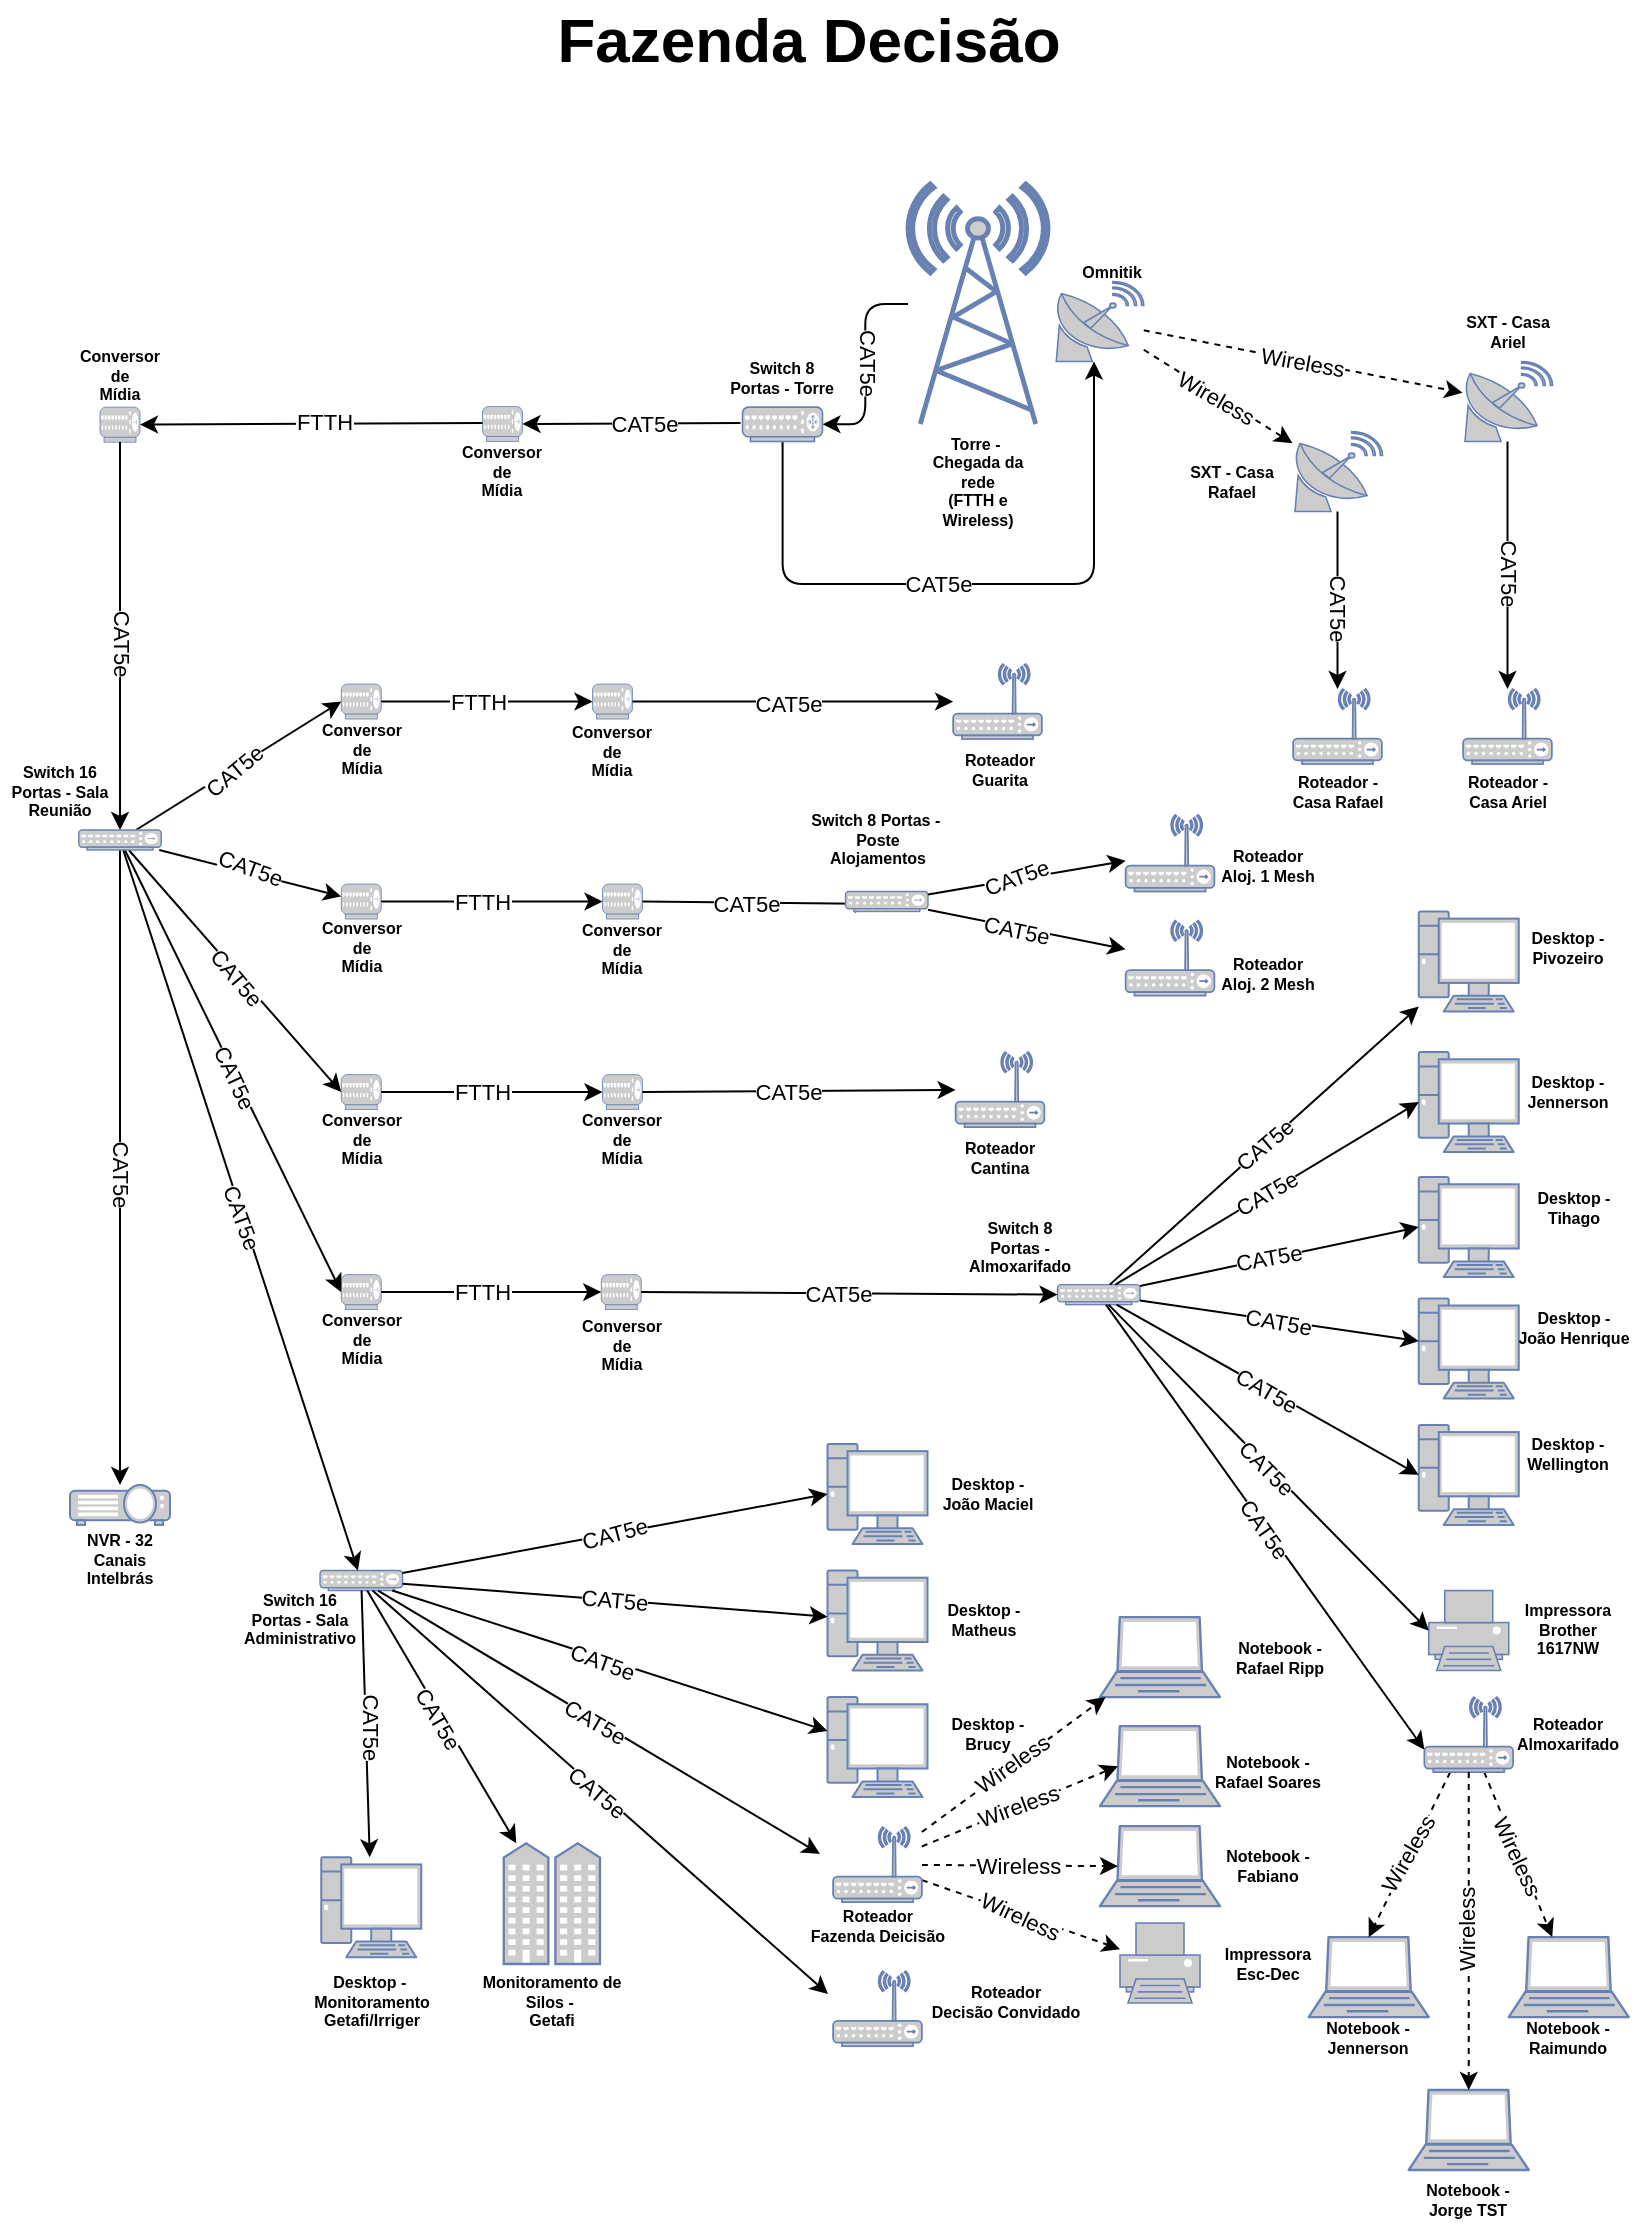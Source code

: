 <mxfile version="21.3.5" type="github">
  <diagram name="Página-1" id="6-PplMMaVUPobBZW0QeX">
    <mxGraphModel dx="1434" dy="796" grid="0" gridSize="10" guides="1" tooltips="1" connect="1" arrows="1" fold="1" page="1" pageScale="1" pageWidth="827" pageHeight="1169" math="0" shadow="0">
      <root>
        <mxCell id="0" />
        <mxCell id="1" parent="0" />
        <mxCell id="8iISEX3J9LfXSxGd36D7-3" value="Fazenda Decisão" style="text;strokeColor=none;fillColor=none;html=1;fontSize=31;fontStyle=1;verticalAlign=middle;align=center;rounded=1;" parent="1" vertex="1">
          <mxGeometry x="364" y="28" width="100" height="40" as="geometry" />
        </mxCell>
        <mxCell id="8iISEX3J9LfXSxGd36D7-111" style="edgeStyle=orthogonalEdgeStyle;rounded=1;orthogonalLoop=1;jettySize=auto;html=1;entryX=1;entryY=0.5;entryDx=0;entryDy=0;entryPerimeter=0;" parent="1" source="8iISEX3J9LfXSxGd36D7-4" target="8iISEX3J9LfXSxGd36D7-109" edge="1">
          <mxGeometry relative="1" as="geometry" />
        </mxCell>
        <mxCell id="8iISEX3J9LfXSxGd36D7-4" value="" style="fontColor=#0066CC;verticalAlign=top;verticalLabelPosition=bottom;labelPosition=center;align=center;html=1;outlineConnect=0;fillColor=#CCCCCC;strokeColor=#6881B3;gradientColor=none;gradientDirection=north;strokeWidth=2;shape=mxgraph.networks.radio_tower;rounded=1;" parent="1" vertex="1">
          <mxGeometry x="464" y="120" width="70" height="120" as="geometry" />
        </mxCell>
        <mxCell id="8iISEX3J9LfXSxGd36D7-6" value="" style="fontColor=#0066CC;verticalAlign=top;verticalLabelPosition=bottom;labelPosition=center;align=center;html=1;outlineConnect=0;fillColor=#CCCCCC;strokeColor=#6881B3;gradientColor=none;gradientDirection=north;strokeWidth=2;shape=mxgraph.networks.satellite_dish;rounded=1;" parent="1" vertex="1">
          <mxGeometry x="536.88" y="168.75" width="45" height="40" as="geometry" />
        </mxCell>
        <mxCell id="8iISEX3J9LfXSxGd36D7-9" value="" style="fontColor=#0066CC;verticalAlign=top;verticalLabelPosition=bottom;labelPosition=center;align=center;html=1;outlineConnect=0;fillColor=#CCCCCC;strokeColor=#6881B3;gradientColor=none;gradientDirection=north;strokeWidth=2;shape=mxgraph.networks.satellite_dish;direction=east;rounded=1;" parent="1" vertex="1">
          <mxGeometry x="741.25" y="208.75" width="45" height="40" as="geometry" />
        </mxCell>
        <mxCell id="8iISEX3J9LfXSxGd36D7-13" value="" style="fontColor=#0066CC;verticalAlign=top;verticalLabelPosition=bottom;labelPosition=center;align=center;html=1;outlineConnect=0;fillColor=#CCCCCC;strokeColor=#6881B3;gradientColor=none;gradientDirection=north;strokeWidth=2;shape=mxgraph.networks.hub;rounded=1;" parent="1" vertex="1">
          <mxGeometry x="538.75" y="670.31" width="41.25" height="10" as="geometry" />
        </mxCell>
        <mxCell id="8iISEX3J9LfXSxGd36D7-15" value="" style="fontColor=#0066CC;verticalAlign=top;verticalLabelPosition=bottom;labelPosition=center;align=center;html=1;outlineConnect=0;fillColor=#CCCCCC;strokeColor=#6881B3;gradientColor=none;gradientDirection=north;strokeWidth=2;shape=mxgraph.networks.pc;rounded=1;" parent="1" vertex="1">
          <mxGeometry x="423.75" y="750" width="50" height="50" as="geometry" />
        </mxCell>
        <mxCell id="8iISEX3J9LfXSxGd36D7-16" value="" style="fontColor=#0066CC;verticalAlign=top;verticalLabelPosition=bottom;labelPosition=center;align=center;html=1;outlineConnect=0;fillColor=#CCCCCC;strokeColor=#6881B3;gradientColor=none;gradientDirection=north;strokeWidth=2;shape=mxgraph.networks.pc;rounded=1;" parent="1" vertex="1">
          <mxGeometry x="423.75" y="813.28" width="50" height="50" as="geometry" />
        </mxCell>
        <mxCell id="8iISEX3J9LfXSxGd36D7-17" value="" style="fontColor=#0066CC;verticalAlign=top;verticalLabelPosition=bottom;labelPosition=center;align=center;html=1;outlineConnect=0;fillColor=#CCCCCC;strokeColor=#6881B3;gradientColor=none;gradientDirection=north;strokeWidth=2;shape=mxgraph.networks.pc;rounded=1;" parent="1" vertex="1">
          <mxGeometry x="423.75" y="876.56" width="50" height="50" as="geometry" />
        </mxCell>
        <mxCell id="8iISEX3J9LfXSxGd36D7-18" value="" style="fontColor=#0066CC;verticalAlign=top;verticalLabelPosition=bottom;labelPosition=center;align=center;html=1;outlineConnect=0;fillColor=#CCCCCC;strokeColor=#6881B3;gradientColor=none;gradientDirection=north;strokeWidth=2;shape=mxgraph.networks.laptop;rounded=1;" parent="1" vertex="1">
          <mxGeometry x="560" y="891.09" width="60" height="40" as="geometry" />
        </mxCell>
        <mxCell id="8iISEX3J9LfXSxGd36D7-19" value="" style="fontColor=#0066CC;verticalAlign=top;verticalLabelPosition=bottom;labelPosition=center;align=center;html=1;outlineConnect=0;fillColor=#CCCCCC;strokeColor=#6881B3;gradientColor=none;gradientDirection=north;strokeWidth=2;shape=mxgraph.networks.laptop;rounded=1;" parent="1" vertex="1">
          <mxGeometry x="560" y="941.09" width="60" height="40" as="geometry" />
        </mxCell>
        <mxCell id="8iISEX3J9LfXSxGd36D7-54" value="" style="fontColor=#0066CC;verticalAlign=top;verticalLabelPosition=bottom;labelPosition=center;align=center;html=1;outlineConnect=0;fillColor=#CCCCCC;strokeColor=#6881B3;gradientColor=none;gradientDirection=north;strokeWidth=2;shape=mxgraph.networks.pc;rounded=1;" parent="1" vertex="1">
          <mxGeometry x="719.37" y="554.06" width="50" height="50" as="geometry" />
        </mxCell>
        <mxCell id="8iISEX3J9LfXSxGd36D7-55" value="" style="fontColor=#0066CC;verticalAlign=top;verticalLabelPosition=bottom;labelPosition=center;align=center;html=1;outlineConnect=0;fillColor=#CCCCCC;strokeColor=#6881B3;gradientColor=none;gradientDirection=north;strokeWidth=2;shape=mxgraph.networks.pc;rounded=1;" parent="1" vertex="1">
          <mxGeometry x="719.37" y="616.56" width="50" height="50" as="geometry" />
        </mxCell>
        <mxCell id="8iISEX3J9LfXSxGd36D7-56" value="" style="fontColor=#0066CC;verticalAlign=top;verticalLabelPosition=bottom;labelPosition=center;align=center;html=1;outlineConnect=0;fillColor=#CCCCCC;strokeColor=#6881B3;gradientColor=none;gradientDirection=north;strokeWidth=2;shape=mxgraph.networks.pc;rounded=1;" parent="1" vertex="1">
          <mxGeometry x="719.37" y="677.19" width="50" height="50" as="geometry" />
        </mxCell>
        <mxCell id="8iISEX3J9LfXSxGd36D7-60" value="" style="fontColor=#0066CC;verticalAlign=top;verticalLabelPosition=bottom;labelPosition=center;align=center;html=1;outlineConnect=0;fillColor=#CCCCCC;strokeColor=#6881B3;gradientColor=none;gradientDirection=north;strokeWidth=2;shape=mxgraph.networks.hub;rounded=1;" parent="1" vertex="1">
          <mxGeometry x="180.63" y="370" width="20" height="17.5" as="geometry" />
        </mxCell>
        <mxCell id="8iISEX3J9LfXSxGd36D7-61" value="" style="fontColor=#0066CC;verticalAlign=top;verticalLabelPosition=bottom;labelPosition=center;align=center;html=1;outlineConnect=0;fillColor=#CCCCCC;strokeColor=#6881B3;gradientColor=none;gradientDirection=north;strokeWidth=2;shape=mxgraph.networks.hub;rounded=1;" parent="1" vertex="1">
          <mxGeometry x="180.63" y="470.0" width="20" height="17.5" as="geometry" />
        </mxCell>
        <mxCell id="8iISEX3J9LfXSxGd36D7-63" value="" style="fontColor=#0066CC;verticalAlign=top;verticalLabelPosition=bottom;labelPosition=center;align=center;html=1;outlineConnect=0;fillColor=#CCCCCC;strokeColor=#6881B3;gradientColor=none;gradientDirection=north;strokeWidth=2;shape=mxgraph.networks.hub;rounded=1;" parent="1" vertex="1">
          <mxGeometry x="180.63" y="565.31" width="20" height="17.5" as="geometry" />
        </mxCell>
        <mxCell id="8iISEX3J9LfXSxGd36D7-64" value="" style="fontColor=#0066CC;verticalAlign=top;verticalLabelPosition=bottom;labelPosition=center;align=center;html=1;outlineConnect=0;fillColor=#CCCCCC;strokeColor=#6881B3;gradientColor=none;gradientDirection=north;strokeWidth=2;shape=mxgraph.networks.hub;rounded=1;" parent="1" vertex="1">
          <mxGeometry x="60" y="231.56" width="20" height="17.5" as="geometry" />
        </mxCell>
        <mxCell id="8iISEX3J9LfXSxGd36D7-65" value="" style="fontColor=#0066CC;verticalAlign=top;verticalLabelPosition=bottom;labelPosition=center;align=center;html=1;outlineConnect=0;fillColor=#CCCCCC;strokeColor=#6881B3;gradientColor=none;gradientDirection=north;strokeWidth=2;shape=mxgraph.networks.hub;rounded=1;" parent="1" vertex="1">
          <mxGeometry x="251.25" y="231.25" width="20" height="17.5" as="geometry" />
        </mxCell>
        <mxCell id="8iISEX3J9LfXSxGd36D7-69" value="" style="endArrow=classic;html=1;rounded=1;entryX=1;entryY=0.5;entryDx=0;entryDy=0;entryPerimeter=0;" parent="1" target="8iISEX3J9LfXSxGd36D7-65" edge="1">
          <mxGeometry relative="1" as="geometry">
            <mxPoint x="380.25" y="239.5" as="sourcePoint" />
            <mxPoint x="310.25" y="239.5" as="targetPoint" />
          </mxGeometry>
        </mxCell>
        <mxCell id="8iISEX3J9LfXSxGd36D7-70" value="CAT5e" style="edgeLabel;resizable=0;html=1;align=center;verticalAlign=middle;rounded=1;" parent="8iISEX3J9LfXSxGd36D7-69" connectable="0" vertex="1">
          <mxGeometry relative="1" as="geometry">
            <mxPoint x="6" as="offset" />
          </mxGeometry>
        </mxCell>
        <mxCell id="8iISEX3J9LfXSxGd36D7-72" value="" style="endArrow=classic;html=1;rounded=1;entryX=1;entryY=0.5;entryDx=0;entryDy=0;entryPerimeter=0;" parent="1" target="8iISEX3J9LfXSxGd36D7-64" edge="1">
          <mxGeometry relative="1" as="geometry">
            <mxPoint x="251.25" y="239.5" as="sourcePoint" />
            <mxPoint x="100" y="280" as="targetPoint" />
          </mxGeometry>
        </mxCell>
        <mxCell id="8iISEX3J9LfXSxGd36D7-73" value="FTTH" style="edgeLabel;resizable=0;html=1;align=center;verticalAlign=middle;rotation=0;rounded=1;" parent="8iISEX3J9LfXSxGd36D7-72" connectable="0" vertex="1">
          <mxGeometry relative="1" as="geometry">
            <mxPoint x="6" y="-1" as="offset" />
          </mxGeometry>
        </mxCell>
        <mxCell id="8iISEX3J9LfXSxGd36D7-74" value="" style="endArrow=classic;html=1;rounded=1;exitX=0.5;exitY=1;exitDx=0;exitDy=0;exitPerimeter=0;" parent="1" source="8iISEX3J9LfXSxGd36D7-64" target="3DsCbavRyjIyRatLUJxJ-75" edge="1">
          <mxGeometry relative="1" as="geometry">
            <mxPoint x="69.5" y="303.75" as="sourcePoint" />
            <mxPoint x="70" y="440" as="targetPoint" />
          </mxGeometry>
        </mxCell>
        <mxCell id="8iISEX3J9LfXSxGd36D7-75" value="CAT5e" style="edgeLabel;resizable=0;html=1;align=center;verticalAlign=middle;rotation=90;rounded=1;" parent="8iISEX3J9LfXSxGd36D7-74" connectable="0" vertex="1">
          <mxGeometry relative="1" as="geometry">
            <mxPoint x="1" y="3" as="offset" />
          </mxGeometry>
        </mxCell>
        <mxCell id="8iISEX3J9LfXSxGd36D7-77" value="" style="fontColor=#0066CC;verticalAlign=top;verticalLabelPosition=bottom;labelPosition=center;align=center;html=1;outlineConnect=0;fillColor=#CCCCCC;strokeColor=#6881B3;gradientColor=none;gradientDirection=north;strokeWidth=2;shape=mxgraph.networks.hub;rounded=1;" parent="1" vertex="1">
          <mxGeometry x="306.25" y="370" width="20" height="17.5" as="geometry" />
        </mxCell>
        <mxCell id="8iISEX3J9LfXSxGd36D7-79" value="" style="fontColor=#0066CC;verticalAlign=top;verticalLabelPosition=bottom;labelPosition=center;align=center;html=1;outlineConnect=0;fillColor=#CCCCCC;strokeColor=#6881B3;gradientColor=none;gradientDirection=north;strokeWidth=2;shape=mxgraph.networks.hub;rounded=1;" parent="1" vertex="1">
          <mxGeometry x="311.25" y="470" width="20" height="17.5" as="geometry" />
        </mxCell>
        <mxCell id="8iISEX3J9LfXSxGd36D7-80" value="" style="endArrow=classic;html=1;rounded=1;entryX=0;entryY=0.5;entryDx=0;entryDy=0;entryPerimeter=0;" parent="1" source="3DsCbavRyjIyRatLUJxJ-75" target="8iISEX3J9LfXSxGd36D7-60" edge="1">
          <mxGeometry relative="1" as="geometry">
            <mxPoint x="97" y="441" as="sourcePoint" />
            <mxPoint x="80.25" y="450" as="targetPoint" />
          </mxGeometry>
        </mxCell>
        <mxCell id="8iISEX3J9LfXSxGd36D7-81" value="CAT5e" style="edgeLabel;resizable=0;html=1;align=center;verticalAlign=middle;rotation=-40;rounded=1;" parent="8iISEX3J9LfXSxGd36D7-80" connectable="0" vertex="1">
          <mxGeometry relative="1" as="geometry">
            <mxPoint x="-3" y="3" as="offset" />
          </mxGeometry>
        </mxCell>
        <mxCell id="8iISEX3J9LfXSxGd36D7-82" value="" style="endArrow=classic;html=1;rounded=1;" parent="1" source="3DsCbavRyjIyRatLUJxJ-75" target="8iISEX3J9LfXSxGd36D7-61" edge="1">
          <mxGeometry relative="1" as="geometry">
            <mxPoint x="100" y="450" as="sourcePoint" />
            <mxPoint x="160" y="470" as="targetPoint" />
          </mxGeometry>
        </mxCell>
        <mxCell id="8iISEX3J9LfXSxGd36D7-83" value="CAT5e" style="edgeLabel;resizable=0;html=1;align=center;verticalAlign=middle;rotation=20;rounded=1;" parent="8iISEX3J9LfXSxGd36D7-82" connectable="0" vertex="1">
          <mxGeometry relative="1" as="geometry">
            <mxPoint y="-3" as="offset" />
          </mxGeometry>
        </mxCell>
        <mxCell id="8iISEX3J9LfXSxGd36D7-87" value="" style="endArrow=classic;html=1;rounded=1;exitX=1;exitY=0.5;exitDx=0;exitDy=0;exitPerimeter=0;" parent="1" source="8iISEX3J9LfXSxGd36D7-77" target="3DsCbavRyjIyRatLUJxJ-49" edge="1">
          <mxGeometry relative="1" as="geometry">
            <mxPoint x="321.25" y="370" as="sourcePoint" />
            <mxPoint x="470" y="379" as="targetPoint" />
          </mxGeometry>
        </mxCell>
        <mxCell id="8iISEX3J9LfXSxGd36D7-88" value="CAT5e" style="edgeLabel;resizable=0;html=1;align=center;verticalAlign=middle;rotation=0;rounded=1;" parent="8iISEX3J9LfXSxGd36D7-87" connectable="0" vertex="1">
          <mxGeometry relative="1" as="geometry">
            <mxPoint x="-3" y="1" as="offset" />
          </mxGeometry>
        </mxCell>
        <mxCell id="8iISEX3J9LfXSxGd36D7-90" value="" style="endArrow=classic;html=1;rounded=1;entryX=0;entryY=0.5;entryDx=0;entryDy=0;entryPerimeter=0;exitX=1;exitY=0.5;exitDx=0;exitDy=0;exitPerimeter=0;" parent="1" source="8iISEX3J9LfXSxGd36D7-60" target="8iISEX3J9LfXSxGd36D7-77" edge="1">
          <mxGeometry relative="1" as="geometry">
            <mxPoint x="261.25" y="249.5" as="sourcePoint" />
            <mxPoint x="80.25" y="293" as="targetPoint" />
          </mxGeometry>
        </mxCell>
        <mxCell id="8iISEX3J9LfXSxGd36D7-91" value="FTTH" style="edgeLabel;resizable=0;html=1;align=center;verticalAlign=middle;rotation=0;rounded=1;" parent="8iISEX3J9LfXSxGd36D7-90" connectable="0" vertex="1">
          <mxGeometry relative="1" as="geometry">
            <mxPoint x="-5" as="offset" />
          </mxGeometry>
        </mxCell>
        <mxCell id="8iISEX3J9LfXSxGd36D7-92" value="" style="endArrow=classic;html=1;rounded=1;" parent="1" source="8iISEX3J9LfXSxGd36D7-61" target="8iISEX3J9LfXSxGd36D7-79" edge="1">
          <mxGeometry relative="1" as="geometry">
            <mxPoint x="191.25" y="546.06" as="sourcePoint" />
            <mxPoint x="300" y="479" as="targetPoint" />
          </mxGeometry>
        </mxCell>
        <mxCell id="8iISEX3J9LfXSxGd36D7-93" value="FTTH" style="edgeLabel;resizable=0;html=1;align=center;verticalAlign=middle;rotation=0;rounded=1;" parent="8iISEX3J9LfXSxGd36D7-92" connectable="0" vertex="1">
          <mxGeometry relative="1" as="geometry">
            <mxPoint x="-5" as="offset" />
          </mxGeometry>
        </mxCell>
        <mxCell id="8iISEX3J9LfXSxGd36D7-94" value="" style="fontColor=#0066CC;verticalAlign=top;verticalLabelPosition=bottom;labelPosition=center;align=center;html=1;outlineConnect=0;fillColor=#CCCCCC;strokeColor=#6881B3;gradientColor=none;gradientDirection=north;strokeWidth=2;shape=mxgraph.networks.hub;rounded=1;" parent="1" vertex="1">
          <mxGeometry x="311.25" y="565.31" width="20" height="17.5" as="geometry" />
        </mxCell>
        <mxCell id="8iISEX3J9LfXSxGd36D7-95" value="" style="fontColor=#0066CC;verticalAlign=top;verticalLabelPosition=bottom;labelPosition=center;align=center;html=1;outlineConnect=0;fillColor=#CCCCCC;strokeColor=#6881B3;gradientColor=none;gradientDirection=north;strokeWidth=2;shape=mxgraph.networks.hub;rounded=1;" parent="1" vertex="1">
          <mxGeometry x="180.63" y="665.31" width="20" height="17.5" as="geometry" />
        </mxCell>
        <mxCell id="8iISEX3J9LfXSxGd36D7-96" value="" style="fontColor=#0066CC;verticalAlign=top;verticalLabelPosition=bottom;labelPosition=center;align=center;html=1;outlineConnect=0;fillColor=#CCCCCC;strokeColor=#6881B3;gradientColor=none;gradientDirection=north;strokeWidth=2;shape=mxgraph.networks.hub;rounded=1;" parent="1" vertex="1">
          <mxGeometry x="310.63" y="665.31" width="20" height="17.5" as="geometry" />
        </mxCell>
        <mxCell id="8iISEX3J9LfXSxGd36D7-99" value="Conversor&lt;br style=&quot;font-size: 8px;&quot;&gt;de&lt;br style=&quot;font-size: 8px;&quot;&gt;Mídia" style="text;html=1;strokeColor=none;fillColor=none;align=center;verticalAlign=middle;whiteSpace=wrap;rounded=1;fontSize=8;fontStyle=1" parent="1" vertex="1">
          <mxGeometry x="231.25" y="248.75" width="60" height="30" as="geometry" />
        </mxCell>
        <mxCell id="8iISEX3J9LfXSxGd36D7-100" value="Conversor&lt;br style=&quot;font-size: 8px;&quot;&gt;de&lt;br style=&quot;font-size: 8px;&quot;&gt;Mídia" style="text;html=1;strokeColor=none;fillColor=none;align=center;verticalAlign=middle;whiteSpace=wrap;rounded=1;fontSize=8;fontStyle=1" parent="1" vertex="1">
          <mxGeometry x="160.63" y="387.5" width="60" height="30" as="geometry" />
        </mxCell>
        <mxCell id="8iISEX3J9LfXSxGd36D7-101" value="Conversor&lt;br style=&quot;font-size: 8px;&quot;&gt;de&lt;br style=&quot;font-size: 8px;&quot;&gt;Mídia" style="text;html=1;strokeColor=none;fillColor=none;align=center;verticalAlign=middle;whiteSpace=wrap;rounded=1;fontSize=8;fontStyle=1" parent="1" vertex="1">
          <mxGeometry x="286.25" y="391.25" width="60" height="26.25" as="geometry" />
        </mxCell>
        <mxCell id="8iISEX3J9LfXSxGd36D7-102" value="Conversor&lt;br style=&quot;font-size: 8px;&quot;&gt;de&lt;br style=&quot;font-size: 8px;&quot;&gt;Mídia" style="text;html=1;strokeColor=none;fillColor=none;align=center;verticalAlign=middle;whiteSpace=wrap;rounded=1;fontSize=8;fontStyle=1" parent="1" vertex="1">
          <mxGeometry x="291.25" y="488.31" width="60" height="30" as="geometry" />
        </mxCell>
        <mxCell id="8iISEX3J9LfXSxGd36D7-103" value="Conversor&lt;br style=&quot;font-size: 8px;&quot;&gt;de&lt;br style=&quot;font-size: 8px;&quot;&gt;Mídia" style="text;html=1;strokeColor=none;fillColor=none;align=center;verticalAlign=middle;whiteSpace=wrap;rounded=1;fontSize=8;fontStyle=1" parent="1" vertex="1">
          <mxGeometry x="160.63" y="487.19" width="60" height="30" as="geometry" />
        </mxCell>
        <mxCell id="8iISEX3J9LfXSxGd36D7-104" value="Conversor&lt;br style=&quot;font-size: 8px;&quot;&gt;de&lt;br style=&quot;font-size: 8px;&quot;&gt;Mídia" style="text;html=1;strokeColor=none;fillColor=none;align=center;verticalAlign=middle;whiteSpace=wrap;rounded=1;fontSize=8;fontStyle=1" parent="1" vertex="1">
          <mxGeometry x="160.63" y="582.81" width="60" height="30" as="geometry" />
        </mxCell>
        <mxCell id="8iISEX3J9LfXSxGd36D7-105" value="Conversor&lt;br style=&quot;font-size: 8px;&quot;&gt;de&lt;br style=&quot;font-size: 8px;&quot;&gt;Mídia" style="text;html=1;strokeColor=none;fillColor=none;align=center;verticalAlign=middle;whiteSpace=wrap;rounded=1;fontSize=8;fontStyle=1" parent="1" vertex="1">
          <mxGeometry x="291.25" y="582.81" width="60" height="30" as="geometry" />
        </mxCell>
        <mxCell id="8iISEX3J9LfXSxGd36D7-106" value="Conversor&lt;br style=&quot;font-size: 8px;&quot;&gt;de&lt;br style=&quot;font-size: 8px;&quot;&gt;Mídia" style="text;html=1;strokeColor=none;fillColor=none;align=center;verticalAlign=middle;whiteSpace=wrap;rounded=1;fontSize=8;fontStyle=1" parent="1" vertex="1">
          <mxGeometry x="160.63" y="682.81" width="60" height="30" as="geometry" />
        </mxCell>
        <mxCell id="8iISEX3J9LfXSxGd36D7-107" value="Conversor&lt;br style=&quot;font-size: 8px;&quot;&gt;de&lt;br style=&quot;font-size: 8px;&quot;&gt;Mídia" style="text;html=1;strokeColor=none;fillColor=none;align=center;verticalAlign=middle;whiteSpace=wrap;rounded=1;fontSize=8;fontStyle=1" parent="1" vertex="1">
          <mxGeometry x="290.63" y="685.94" width="60" height="30" as="geometry" />
        </mxCell>
        <mxCell id="8iISEX3J9LfXSxGd36D7-108" value="Conversor&lt;br style=&quot;font-size: 8px;&quot;&gt;de&lt;br style=&quot;font-size: 8px;&quot;&gt;Mídia" style="text;html=1;strokeColor=none;fillColor=none;align=center;verticalAlign=middle;whiteSpace=wrap;rounded=1;fontSize=8;fontStyle=1" parent="1" vertex="1">
          <mxGeometry x="40" y="201.25" width="60" height="30" as="geometry" />
        </mxCell>
        <mxCell id="3DsCbavRyjIyRatLUJxJ-20" style="edgeStyle=orthogonalEdgeStyle;rounded=1;orthogonalLoop=1;jettySize=auto;html=1;" parent="1" source="8iISEX3J9LfXSxGd36D7-109" target="8iISEX3J9LfXSxGd36D7-6" edge="1">
          <mxGeometry relative="1" as="geometry">
            <Array as="points">
              <mxPoint x="401" y="320" />
              <mxPoint x="557" y="320" />
            </Array>
          </mxGeometry>
        </mxCell>
        <mxCell id="8iISEX3J9LfXSxGd36D7-109" value="" style="fontColor=#0066CC;verticalAlign=top;verticalLabelPosition=bottom;labelPosition=center;align=center;html=1;outlineConnect=0;fillColor=#CCCCCC;strokeColor=#6881B3;gradientColor=none;gradientDirection=north;strokeWidth=2;shape=mxgraph.networks.router;rounded=1;" parent="1" vertex="1">
          <mxGeometry x="381.25" y="231.56" width="40" height="17.19" as="geometry" />
        </mxCell>
        <mxCell id="8iISEX3J9LfXSxGd36D7-114" value="Roteador&lt;br&gt;Guarita" style="text;html=1;strokeColor=none;fillColor=none;align=center;verticalAlign=middle;whiteSpace=wrap;rounded=1;fontSize=8;fontStyle=1" parent="1" vertex="1">
          <mxGeometry x="480" y="397.5" width="60" height="30" as="geometry" />
        </mxCell>
        <mxCell id="8iISEX3J9LfXSxGd36D7-115" value="" style="endArrow=classic;html=1;rounded=1;" parent="1" source="8iISEX3J9LfXSxGd36D7-63" target="8iISEX3J9LfXSxGd36D7-94" edge="1">
          <mxGeometry relative="1" as="geometry">
            <mxPoint x="191.25" y="638.56" as="sourcePoint" />
            <mxPoint x="301.25" y="638.56" as="targetPoint" />
          </mxGeometry>
        </mxCell>
        <mxCell id="8iISEX3J9LfXSxGd36D7-116" value="FTTH" style="edgeLabel;resizable=0;html=1;align=center;verticalAlign=middle;rotation=0;rounded=1;" parent="8iISEX3J9LfXSxGd36D7-115" connectable="0" vertex="1">
          <mxGeometry relative="1" as="geometry">
            <mxPoint x="-5" as="offset" />
          </mxGeometry>
        </mxCell>
        <mxCell id="8iISEX3J9LfXSxGd36D7-117" value="" style="endArrow=classic;html=1;rounded=1;exitX=1;exitY=0.5;exitDx=0;exitDy=0;exitPerimeter=0;entryX=0;entryY=0.5;entryDx=0;entryDy=0;entryPerimeter=0;" parent="1" source="8iISEX3J9LfXSxGd36D7-95" target="8iISEX3J9LfXSxGd36D7-96" edge="1">
          <mxGeometry relative="1" as="geometry">
            <mxPoint x="215.25" y="757" as="sourcePoint" />
            <mxPoint x="271.25" y="737" as="targetPoint" />
          </mxGeometry>
        </mxCell>
        <mxCell id="8iISEX3J9LfXSxGd36D7-118" value="FTTH" style="edgeLabel;resizable=0;html=1;align=center;verticalAlign=middle;rotation=0;rounded=1;" parent="8iISEX3J9LfXSxGd36D7-117" connectable="0" vertex="1">
          <mxGeometry relative="1" as="geometry">
            <mxPoint x="-5" as="offset" />
          </mxGeometry>
        </mxCell>
        <mxCell id="8iISEX3J9LfXSxGd36D7-119" value="" style="endArrow=classic;html=1;rounded=1;entryX=0;entryY=0.5;entryDx=0;entryDy=0;entryPerimeter=0;" parent="1" source="3DsCbavRyjIyRatLUJxJ-75" target="8iISEX3J9LfXSxGd36D7-63" edge="1">
          <mxGeometry relative="1" as="geometry">
            <mxPoint x="78.917" y="460" as="sourcePoint" />
            <mxPoint x="132" y="600" as="targetPoint" />
          </mxGeometry>
        </mxCell>
        <mxCell id="8iISEX3J9LfXSxGd36D7-120" value="CAT5e" style="edgeLabel;resizable=0;html=1;align=center;verticalAlign=middle;rotation=50;rounded=1;" parent="8iISEX3J9LfXSxGd36D7-119" connectable="0" vertex="1">
          <mxGeometry relative="1" as="geometry">
            <mxPoint x="1" y="3" as="offset" />
          </mxGeometry>
        </mxCell>
        <mxCell id="8iISEX3J9LfXSxGd36D7-121" value="" style="endArrow=classic;html=1;rounded=1;entryX=0;entryY=0.5;entryDx=0;entryDy=0;entryPerimeter=0;" parent="1" source="3DsCbavRyjIyRatLUJxJ-75" target="8iISEX3J9LfXSxGd36D7-95" edge="1">
          <mxGeometry relative="1" as="geometry">
            <mxPoint x="74.938" y="460" as="sourcePoint" />
            <mxPoint x="112" y="669" as="targetPoint" />
          </mxGeometry>
        </mxCell>
        <mxCell id="8iISEX3J9LfXSxGd36D7-122" value="CAT5e" style="edgeLabel;resizable=0;html=1;align=center;verticalAlign=middle;rotation=65;rounded=1;" parent="8iISEX3J9LfXSxGd36D7-121" connectable="0" vertex="1">
          <mxGeometry relative="1" as="geometry">
            <mxPoint x="1" y="3" as="offset" />
          </mxGeometry>
        </mxCell>
        <mxCell id="8iISEX3J9LfXSxGd36D7-126" value="" style="endArrow=classic;html=1;rounded=1;exitX=1;exitY=0.5;exitDx=0;exitDy=0;exitPerimeter=0;entryX=0.336;entryY=0.625;entryDx=0;entryDy=0;entryPerimeter=0;" parent="1" source="8iISEX3J9LfXSxGd36D7-79" target="3DsCbavRyjIyRatLUJxJ-78" edge="1">
          <mxGeometry relative="1" as="geometry">
            <mxPoint x="371.25" y="545.25" as="sourcePoint" />
            <mxPoint x="470" y="480" as="targetPoint" />
          </mxGeometry>
        </mxCell>
        <mxCell id="8iISEX3J9LfXSxGd36D7-127" value="CAT5e" style="edgeLabel;resizable=0;html=1;align=center;verticalAlign=middle;rotation=0;rounded=1;" parent="8iISEX3J9LfXSxGd36D7-126" connectable="0" vertex="1">
          <mxGeometry relative="1" as="geometry">
            <mxPoint x="-6" as="offset" />
          </mxGeometry>
        </mxCell>
        <mxCell id="8iISEX3J9LfXSxGd36D7-129" value="" style="endArrow=classic;html=1;rounded=1;" parent="1" source="3DsCbavRyjIyRatLUJxJ-78" target="3DsCbavRyjIyRatLUJxJ-48" edge="1">
          <mxGeometry relative="1" as="geometry">
            <mxPoint x="540" y="479" as="sourcePoint" />
            <mxPoint x="620" y="479" as="targetPoint" />
          </mxGeometry>
        </mxCell>
        <mxCell id="8iISEX3J9LfXSxGd36D7-130" value="CAT5e" style="edgeLabel;resizable=0;html=1;align=center;verticalAlign=middle;rotation=12;rounded=1;" parent="8iISEX3J9LfXSxGd36D7-129" connectable="0" vertex="1">
          <mxGeometry relative="1" as="geometry">
            <mxPoint x="-6" as="offset" />
          </mxGeometry>
        </mxCell>
        <mxCell id="8iISEX3J9LfXSxGd36D7-132" value="Roteador&lt;br&gt;Aloj. 1&amp;nbsp;Mesh" style="text;html=1;strokeColor=none;fillColor=none;align=center;verticalAlign=middle;whiteSpace=wrap;rounded=1;fontSize=8;fontStyle=1" parent="1" vertex="1">
          <mxGeometry x="614" y="445.75" width="60" height="30" as="geometry" />
        </mxCell>
        <mxCell id="8iISEX3J9LfXSxGd36D7-133" value="Roteador&lt;br style=&quot;border-color: var(--border-color);&quot;&gt;Aloj. 2 Mesh" style="text;html=1;strokeColor=none;fillColor=none;align=center;verticalAlign=middle;whiteSpace=wrap;rounded=1;fontSize=8;fontStyle=1" parent="1" vertex="1">
          <mxGeometry x="614" y="500" width="60" height="30" as="geometry" />
        </mxCell>
        <mxCell id="8iISEX3J9LfXSxGd36D7-135" value="" style="endArrow=classic;html=1;rounded=1;" parent="1" source="8iISEX3J9LfXSxGd36D7-94" target="3DsCbavRyjIyRatLUJxJ-47" edge="1">
          <mxGeometry relative="1" as="geometry">
            <mxPoint x="321.25" y="638.56" as="sourcePoint" />
            <mxPoint x="460" y="572" as="targetPoint" />
          </mxGeometry>
        </mxCell>
        <mxCell id="8iISEX3J9LfXSxGd36D7-136" value="CAT5e" style="edgeLabel;resizable=0;html=1;align=center;verticalAlign=middle;rounded=1;" parent="8iISEX3J9LfXSxGd36D7-135" connectable="0" vertex="1">
          <mxGeometry relative="1" as="geometry">
            <mxPoint x="-6" as="offset" />
          </mxGeometry>
        </mxCell>
        <mxCell id="8iISEX3J9LfXSxGd36D7-137" value="Roteador&lt;br&gt;Cantina" style="text;html=1;strokeColor=none;fillColor=none;align=center;verticalAlign=middle;whiteSpace=wrap;rounded=1;fontSize=8;fontStyle=1" parent="1" vertex="1">
          <mxGeometry x="480" y="591.56" width="60" height="30" as="geometry" />
        </mxCell>
        <mxCell id="8iISEX3J9LfXSxGd36D7-139" value="" style="endArrow=classic;html=1;rounded=1;exitX=1;exitY=0.5;exitDx=0;exitDy=0;exitPerimeter=0;entryX=0;entryY=0.5;entryDx=0;entryDy=0;entryPerimeter=0;" parent="1" source="8iISEX3J9LfXSxGd36D7-96" target="8iISEX3J9LfXSxGd36D7-13" edge="1">
          <mxGeometry relative="1" as="geometry">
            <mxPoint x="345.25" y="754.5" as="sourcePoint" />
            <mxPoint x="401.25" y="737" as="targetPoint" />
          </mxGeometry>
        </mxCell>
        <mxCell id="8iISEX3J9LfXSxGd36D7-140" value="CAT5e" style="edgeLabel;resizable=0;html=1;align=center;verticalAlign=middle;rounded=1;" parent="8iISEX3J9LfXSxGd36D7-139" connectable="0" vertex="1">
          <mxGeometry relative="1" as="geometry">
            <mxPoint x="-6" as="offset" />
          </mxGeometry>
        </mxCell>
        <mxCell id="8iISEX3J9LfXSxGd36D7-141" value="" style="endArrow=classic;html=1;rounded=1;entryX=0;entryY=0.5;entryDx=0;entryDy=0;entryPerimeter=0;" parent="1" source="8iISEX3J9LfXSxGd36D7-13" target="8iISEX3J9LfXSxGd36D7-54" edge="1">
          <mxGeometry relative="1" as="geometry">
            <mxPoint x="572" y="638" as="sourcePoint" />
            <mxPoint x="485.25" y="682" as="targetPoint" />
          </mxGeometry>
        </mxCell>
        <mxCell id="8iISEX3J9LfXSxGd36D7-142" value="CAT5e" style="edgeLabel;resizable=0;html=1;align=center;verticalAlign=middle;rotation=-30;rounded=1;" parent="8iISEX3J9LfXSxGd36D7-141" connectable="0" vertex="1">
          <mxGeometry relative="1" as="geometry">
            <mxPoint x="-1" as="offset" />
          </mxGeometry>
        </mxCell>
        <mxCell id="8iISEX3J9LfXSxGd36D7-143" value="" style="endArrow=classic;html=1;rounded=1;entryX=0;entryY=0.5;entryDx=0;entryDy=0;entryPerimeter=0;" parent="1" source="8iISEX3J9LfXSxGd36D7-13" target="8iISEX3J9LfXSxGd36D7-55" edge="1">
          <mxGeometry relative="1" as="geometry">
            <mxPoint x="602" y="652" as="sourcePoint" />
            <mxPoint x="475.25" y="577.31" as="targetPoint" />
          </mxGeometry>
        </mxCell>
        <mxCell id="8iISEX3J9LfXSxGd36D7-144" value="CAT5e" style="edgeLabel;resizable=0;html=1;align=center;verticalAlign=middle;rotation=-10;rounded=1;" parent="8iISEX3J9LfXSxGd36D7-143" connectable="0" vertex="1">
          <mxGeometry relative="1" as="geometry">
            <mxPoint x="-6" as="offset" />
          </mxGeometry>
        </mxCell>
        <mxCell id="8iISEX3J9LfXSxGd36D7-145" value="" style="endArrow=classic;html=1;rounded=1;" parent="1" source="8iISEX3J9LfXSxGd36D7-13" target="8iISEX3J9LfXSxGd36D7-56" edge="1">
          <mxGeometry relative="1" as="geometry">
            <mxPoint x="611" y="667" as="sourcePoint" />
            <mxPoint x="469.25" y="838.75" as="targetPoint" />
          </mxGeometry>
        </mxCell>
        <mxCell id="8iISEX3J9LfXSxGd36D7-146" value="CAT5e" style="edgeLabel;resizable=0;html=1;align=center;verticalAlign=middle;rotation=10;rounded=1;" parent="8iISEX3J9LfXSxGd36D7-145" connectable="0" vertex="1">
          <mxGeometry relative="1" as="geometry">
            <mxPoint x="-1" as="offset" />
          </mxGeometry>
        </mxCell>
        <mxCell id="8iISEX3J9LfXSxGd36D7-147" value="" style="fontColor=#0066CC;verticalAlign=top;verticalLabelPosition=bottom;labelPosition=center;align=center;html=1;outlineConnect=0;fillColor=#CCCCCC;strokeColor=#6881B3;gradientColor=none;gradientDirection=north;strokeWidth=2;shape=mxgraph.networks.pc;rounded=1;" parent="1" vertex="1">
          <mxGeometry x="719.37" y="740.47" width="50" height="50" as="geometry" />
        </mxCell>
        <mxCell id="8iISEX3J9LfXSxGd36D7-148" value="" style="fontColor=#0066CC;verticalAlign=top;verticalLabelPosition=bottom;labelPosition=center;align=center;html=1;outlineConnect=0;fillColor=#CCCCCC;strokeColor=#6881B3;gradientColor=none;gradientDirection=north;strokeWidth=2;shape=mxgraph.networks.laptop;rounded=1;" parent="1" vertex="1">
          <mxGeometry x="664.37" y="996.56" width="60" height="40" as="geometry" />
        </mxCell>
        <mxCell id="8iISEX3J9LfXSxGd36D7-150" value="" style="endArrow=classic;html=1;rounded=1;entryX=0;entryY=0.5;entryDx=0;entryDy=0;entryPerimeter=0;" parent="1" source="8iISEX3J9LfXSxGd36D7-13" target="8iISEX3J9LfXSxGd36D7-147" edge="1">
          <mxGeometry relative="1" as="geometry">
            <mxPoint x="594" y="683" as="sourcePoint" />
            <mxPoint x="511.25" y="818.44" as="targetPoint" />
          </mxGeometry>
        </mxCell>
        <mxCell id="8iISEX3J9LfXSxGd36D7-151" value="CAT5e" style="edgeLabel;resizable=0;html=1;align=center;verticalAlign=middle;rotation=30;rounded=1;" parent="8iISEX3J9LfXSxGd36D7-150" connectable="0" vertex="1">
          <mxGeometry relative="1" as="geometry">
            <mxPoint x="-1" as="offset" />
          </mxGeometry>
        </mxCell>
        <mxCell id="8iISEX3J9LfXSxGd36D7-152" value="" style="fontColor=#0066CC;verticalAlign=top;verticalLabelPosition=bottom;labelPosition=center;align=center;html=1;outlineConnect=0;fillColor=#CCCCCC;strokeColor=#6881B3;gradientColor=none;gradientDirection=north;strokeWidth=2;shape=mxgraph.networks.laptop;rounded=1;" parent="1" vertex="1">
          <mxGeometry x="764.37" y="996.56" width="60" height="40" as="geometry" />
        </mxCell>
        <mxCell id="8iISEX3J9LfXSxGd36D7-153" value="" style="endArrow=classic;html=1;rounded=1;strokeColor=default;dashed=1;entryX=0.5;entryY=0;entryDx=0;entryDy=0;entryPerimeter=0;" parent="1" source="3DsCbavRyjIyRatLUJxJ-8" target="8iISEX3J9LfXSxGd36D7-148" edge="1">
          <mxGeometry relative="1" as="geometry">
            <mxPoint x="540" y="720" as="sourcePoint" />
            <mxPoint x="640" y="1000" as="targetPoint" />
          </mxGeometry>
        </mxCell>
        <mxCell id="8iISEX3J9LfXSxGd36D7-154" value="Wireless" style="edgeLabel;resizable=0;html=1;align=center;verticalAlign=middle;rotation=-60;rounded=1;" parent="8iISEX3J9LfXSxGd36D7-153" connectable="0" vertex="1">
          <mxGeometry relative="1" as="geometry">
            <mxPoint x="-1" as="offset" />
          </mxGeometry>
        </mxCell>
        <mxCell id="8iISEX3J9LfXSxGd36D7-155" value="" style="endArrow=classic;html=1;rounded=1;dashed=1;" parent="1" source="3DsCbavRyjIyRatLUJxJ-8" target="8iISEX3J9LfXSxGd36D7-152" edge="1">
          <mxGeometry relative="1" as="geometry">
            <mxPoint x="321.25" y="796.25" as="sourcePoint" />
            <mxPoint x="620" y="900" as="targetPoint" />
          </mxGeometry>
        </mxCell>
        <mxCell id="8iISEX3J9LfXSxGd36D7-156" value="Wireless" style="edgeLabel;resizable=0;html=1;align=center;verticalAlign=middle;rotation=65;rounded=1;" parent="8iISEX3J9LfXSxGd36D7-155" connectable="0" vertex="1">
          <mxGeometry relative="1" as="geometry">
            <mxPoint as="offset" />
          </mxGeometry>
        </mxCell>
        <mxCell id="8iISEX3J9LfXSxGd36D7-157" value="" style="fontColor=#0066CC;verticalAlign=top;verticalLabelPosition=bottom;labelPosition=center;align=center;html=1;outlineConnect=0;fillColor=#CCCCCC;strokeColor=#6881B3;gradientColor=none;gradientDirection=north;strokeWidth=2;shape=mxgraph.networks.hub;rounded=1;" parent="1" vertex="1">
          <mxGeometry x="170.01" y="813.28" width="41.25" height="10" as="geometry" />
        </mxCell>
        <mxCell id="8iISEX3J9LfXSxGd36D7-158" value="" style="endArrow=classic;html=1;rounded=1;" parent="1" source="3DsCbavRyjIyRatLUJxJ-75" target="8iISEX3J9LfXSxGd36D7-157" edge="1">
          <mxGeometry relative="1" as="geometry">
            <mxPoint x="73.276" y="460" as="sourcePoint" />
            <mxPoint x="170" y="790" as="targetPoint" />
          </mxGeometry>
        </mxCell>
        <mxCell id="8iISEX3J9LfXSxGd36D7-159" value="CAT5e" style="edgeLabel;resizable=0;html=1;align=center;verticalAlign=middle;rotation=70;rounded=1;" parent="8iISEX3J9LfXSxGd36D7-158" connectable="0" vertex="1">
          <mxGeometry relative="1" as="geometry">
            <mxPoint x="1" y="3" as="offset" />
          </mxGeometry>
        </mxCell>
        <mxCell id="8iISEX3J9LfXSxGd36D7-160" value="" style="fontColor=#0066CC;verticalAlign=top;verticalLabelPosition=bottom;labelPosition=center;align=center;html=1;outlineConnect=0;fillColor=#CCCCCC;strokeColor=#6881B3;gradientColor=none;gradientDirection=north;strokeWidth=2;shape=mxgraph.networks.printer;rounded=1;" parent="1" vertex="1">
          <mxGeometry x="570" y="989.53" width="40" height="40" as="geometry" />
        </mxCell>
        <mxCell id="8iISEX3J9LfXSxGd36D7-161" value="" style="endArrow=classic;html=1;rounded=1;dashed=1;" parent="1" source="8iISEX3J9LfXSxGd36D7-6" target="8iISEX3J9LfXSxGd36D7-9" edge="1">
          <mxGeometry relative="1" as="geometry">
            <mxPoint x="566.75" y="215" as="sourcePoint" />
            <mxPoint x="748.75" y="70" as="targetPoint" />
          </mxGeometry>
        </mxCell>
        <mxCell id="8iISEX3J9LfXSxGd36D7-162" value="Wireless" style="edgeLabel;resizable=0;html=1;align=center;verticalAlign=middle;rotation=10;rounded=1;" parent="8iISEX3J9LfXSxGd36D7-161" connectable="0" vertex="1">
          <mxGeometry relative="1" as="geometry">
            <mxPoint x="-1" as="offset" />
          </mxGeometry>
        </mxCell>
        <mxCell id="8iISEX3J9LfXSxGd36D7-163" value="" style="endArrow=classic;html=1;rounded=1;entryX=0.15;entryY=0.5;entryDx=0;entryDy=0;entryPerimeter=0;strokeColor=default;dashed=1;" parent="1" source="3DsCbavRyjIyRatLUJxJ-45" target="8iISEX3J9LfXSxGd36D7-18" edge="1">
          <mxGeometry relative="1" as="geometry">
            <mxPoint x="500" y="930" as="sourcePoint" />
            <mxPoint x="602" y="978" as="targetPoint" />
          </mxGeometry>
        </mxCell>
        <mxCell id="8iISEX3J9LfXSxGd36D7-164" value="Wireless" style="edgeLabel;resizable=0;html=1;align=center;verticalAlign=middle;rotation=-20;rounded=1;" parent="8iISEX3J9LfXSxGd36D7-163" connectable="0" vertex="1">
          <mxGeometry relative="1" as="geometry">
            <mxPoint x="-1" as="offset" />
          </mxGeometry>
        </mxCell>
        <mxCell id="8iISEX3J9LfXSxGd36D7-165" value="" style="endArrow=classic;html=1;rounded=1;entryX=0.15;entryY=0.5;entryDx=0;entryDy=0;entryPerimeter=0;strokeColor=default;dashed=1;" parent="1" source="3DsCbavRyjIyRatLUJxJ-45" target="8iISEX3J9LfXSxGd36D7-19" edge="1">
          <mxGeometry relative="1" as="geometry">
            <mxPoint x="510" y="960" as="sourcePoint" />
            <mxPoint x="224" y="1148" as="targetPoint" />
          </mxGeometry>
        </mxCell>
        <mxCell id="8iISEX3J9LfXSxGd36D7-166" value="Wireless" style="edgeLabel;resizable=0;html=1;align=center;verticalAlign=middle;rotation=0;rounded=1;" parent="8iISEX3J9LfXSxGd36D7-165" connectable="0" vertex="1">
          <mxGeometry relative="1" as="geometry">
            <mxPoint x="-1" as="offset" />
          </mxGeometry>
        </mxCell>
        <mxCell id="8iISEX3J9LfXSxGd36D7-167" value="" style="endArrow=classic;html=1;rounded=1;entryX=0;entryY=0.5;entryDx=0;entryDy=0;entryPerimeter=0;" parent="1" source="8iISEX3J9LfXSxGd36D7-157" target="8iISEX3J9LfXSxGd36D7-15" edge="1">
          <mxGeometry relative="1" as="geometry">
            <mxPoint x="-20" y="904.69" as="sourcePoint" />
            <mxPoint x="140" y="989.69" as="targetPoint" />
          </mxGeometry>
        </mxCell>
        <mxCell id="8iISEX3J9LfXSxGd36D7-168" value="CAT5e" style="edgeLabel;resizable=0;html=1;align=center;verticalAlign=middle;rotation=-15;rounded=1;" parent="8iISEX3J9LfXSxGd36D7-167" connectable="0" vertex="1">
          <mxGeometry relative="1" as="geometry">
            <mxPoint x="-1" as="offset" />
          </mxGeometry>
        </mxCell>
        <mxCell id="8iISEX3J9LfXSxGd36D7-169" value="" style="endArrow=classic;html=1;rounded=1;" parent="1" source="8iISEX3J9LfXSxGd36D7-157" target="8iISEX3J9LfXSxGd36D7-16" edge="1">
          <mxGeometry relative="1" as="geometry">
            <mxPoint x="51.25" y="1010" as="sourcePoint" />
            <mxPoint x="211.25" y="1095" as="targetPoint" />
          </mxGeometry>
        </mxCell>
        <mxCell id="8iISEX3J9LfXSxGd36D7-170" value="CAT5e" style="edgeLabel;resizable=0;html=1;align=center;verticalAlign=middle;rotation=5;rounded=1;" parent="8iISEX3J9LfXSxGd36D7-169" connectable="0" vertex="1">
          <mxGeometry relative="1" as="geometry">
            <mxPoint x="-1" as="offset" />
          </mxGeometry>
        </mxCell>
        <mxCell id="8iISEX3J9LfXSxGd36D7-171" value="" style="endArrow=classic;html=1;rounded=1;" parent="1" source="8iISEX3J9LfXSxGd36D7-157" target="8iISEX3J9LfXSxGd36D7-17" edge="1">
          <mxGeometry relative="1" as="geometry">
            <mxPoint x="60" y="970" as="sourcePoint" />
            <mxPoint x="220" y="1055" as="targetPoint" />
          </mxGeometry>
        </mxCell>
        <mxCell id="8iISEX3J9LfXSxGd36D7-172" value="CAT5e" style="edgeLabel;resizable=0;html=1;align=center;verticalAlign=middle;rotation=20;rounded=1;" parent="8iISEX3J9LfXSxGd36D7-171" connectable="0" vertex="1">
          <mxGeometry relative="1" as="geometry">
            <mxPoint x="-4" as="offset" />
          </mxGeometry>
        </mxCell>
        <mxCell id="3DsCbavRyjIyRatLUJxJ-1" value="" style="endArrow=classic;html=1;rounded=1;" parent="1" source="8iISEX3J9LfXSxGd36D7-157" edge="1">
          <mxGeometry relative="1" as="geometry">
            <mxPoint x="80" y="1040" as="sourcePoint" />
            <mxPoint x="420" y="955" as="targetPoint" />
          </mxGeometry>
        </mxCell>
        <mxCell id="3DsCbavRyjIyRatLUJxJ-2" value="CAT5e" style="edgeLabel;resizable=0;html=1;align=center;verticalAlign=middle;rotation=30;rounded=1;" parent="3DsCbavRyjIyRatLUJxJ-1" connectable="0" vertex="1">
          <mxGeometry relative="1" as="geometry">
            <mxPoint x="-2" as="offset" />
          </mxGeometry>
        </mxCell>
        <mxCell id="3DsCbavRyjIyRatLUJxJ-3" value="" style="endArrow=classic;html=1;rounded=1;strokeColor=default;dashed=1;" parent="1" source="3DsCbavRyjIyRatLUJxJ-45" target="8iISEX3J9LfXSxGd36D7-160" edge="1">
          <mxGeometry relative="1" as="geometry">
            <mxPoint x="500" y="1000" as="sourcePoint" />
            <mxPoint x="189" y="1105" as="targetPoint" />
          </mxGeometry>
        </mxCell>
        <mxCell id="3DsCbavRyjIyRatLUJxJ-4" value="Wireless" style="edgeLabel;resizable=0;html=1;align=center;verticalAlign=middle;rotation=25;rounded=1;" parent="3DsCbavRyjIyRatLUJxJ-3" connectable="0" vertex="1">
          <mxGeometry relative="1" as="geometry">
            <mxPoint x="-1" as="offset" />
          </mxGeometry>
        </mxCell>
        <mxCell id="3DsCbavRyjIyRatLUJxJ-5" value="" style="fontColor=#0066CC;verticalAlign=top;verticalLabelPosition=bottom;labelPosition=center;align=center;html=1;outlineConnect=0;fillColor=#CCCCCC;strokeColor=#6881B3;gradientColor=none;gradientDirection=north;strokeWidth=2;shape=mxgraph.networks.printer;rounded=1;" parent="1" vertex="1">
          <mxGeometry x="724.37" y="823.28" width="40" height="40" as="geometry" />
        </mxCell>
        <mxCell id="3DsCbavRyjIyRatLUJxJ-6" value="" style="endArrow=classic;html=1;rounded=1;entryX=0;entryY=0.5;entryDx=0;entryDy=0;entryPerimeter=0;" parent="1" source="8iISEX3J9LfXSxGd36D7-13" target="3DsCbavRyjIyRatLUJxJ-5" edge="1">
          <mxGeometry relative="1" as="geometry">
            <mxPoint x="574" y="693" as="sourcePoint" />
            <mxPoint x="560" y="949.69" as="targetPoint" />
          </mxGeometry>
        </mxCell>
        <mxCell id="3DsCbavRyjIyRatLUJxJ-7" value="CAT5e" style="edgeLabel;resizable=0;html=1;align=center;verticalAlign=middle;rotation=45;rounded=1;" parent="3DsCbavRyjIyRatLUJxJ-6" connectable="0" vertex="1">
          <mxGeometry relative="1" as="geometry">
            <mxPoint x="-1" as="offset" />
          </mxGeometry>
        </mxCell>
        <mxCell id="3DsCbavRyjIyRatLUJxJ-8" value="" style="fontColor=#0066CC;verticalAlign=top;verticalLabelPosition=bottom;labelPosition=center;align=center;html=1;outlineConnect=0;fillColor=#CCCCCC;strokeColor=#6881B3;gradientColor=none;gradientDirection=north;strokeWidth=2;shape=mxgraph.networks.wireless_hub;rounded=1;" parent="1" vertex="1">
          <mxGeometry x="722.18" y="876.56" width="44.38" height="37.5" as="geometry" />
        </mxCell>
        <mxCell id="3DsCbavRyjIyRatLUJxJ-10" value="" style="endArrow=classic;html=1;rounded=1;entryX=0;entryY=0.7;entryDx=0;entryDy=0;entryPerimeter=0;" parent="1" source="8iISEX3J9LfXSxGd36D7-13" target="3DsCbavRyjIyRatLUJxJ-8" edge="1">
          <mxGeometry relative="1" as="geometry">
            <mxPoint x="554" y="702" as="sourcePoint" />
            <mxPoint x="570.25" y="1026.25" as="targetPoint" />
          </mxGeometry>
        </mxCell>
        <mxCell id="3DsCbavRyjIyRatLUJxJ-11" value="CAT5e" style="edgeLabel;resizable=0;html=1;align=center;verticalAlign=middle;rotation=55;rounded=1;" parent="3DsCbavRyjIyRatLUJxJ-10" connectable="0" vertex="1">
          <mxGeometry relative="1" as="geometry">
            <mxPoint x="-1" as="offset" />
          </mxGeometry>
        </mxCell>
        <mxCell id="3DsCbavRyjIyRatLUJxJ-12" value="" style="endArrow=classic;html=1;rounded=1;" parent="1" source="8iISEX3J9LfXSxGd36D7-9" target="3DsCbavRyjIyRatLUJxJ-51" edge="1">
          <mxGeometry relative="1" as="geometry">
            <mxPoint x="750" y="270" as="sourcePoint" />
            <mxPoint x="760" y="350" as="targetPoint" />
          </mxGeometry>
        </mxCell>
        <mxCell id="3DsCbavRyjIyRatLUJxJ-13" value="CAT5e" style="edgeLabel;resizable=0;html=1;align=center;verticalAlign=middle;rotation=90;rounded=1;" parent="3DsCbavRyjIyRatLUJxJ-12" connectable="0" vertex="1">
          <mxGeometry relative="1" as="geometry">
            <mxPoint x="1" y="3" as="offset" />
          </mxGeometry>
        </mxCell>
        <mxCell id="3DsCbavRyjIyRatLUJxJ-14" value="" style="fontColor=#0066CC;verticalAlign=top;verticalLabelPosition=bottom;labelPosition=center;align=center;html=1;outlineConnect=0;fillColor=#CCCCCC;strokeColor=#6881B3;gradientColor=none;gradientDirection=north;strokeWidth=2;shape=mxgraph.networks.satellite_dish;direction=east;rounded=1;" parent="1" vertex="1">
          <mxGeometry x="656.25" y="243.75" width="45" height="40" as="geometry" />
        </mxCell>
        <mxCell id="3DsCbavRyjIyRatLUJxJ-16" value="" style="endArrow=classic;html=1;rounded=1;" parent="1" source="3DsCbavRyjIyRatLUJxJ-14" target="3DsCbavRyjIyRatLUJxJ-50" edge="1">
          <mxGeometry relative="1" as="geometry">
            <mxPoint x="720" y="293" as="sourcePoint" />
            <mxPoint x="678.75" y="356.25" as="targetPoint" />
          </mxGeometry>
        </mxCell>
        <mxCell id="3DsCbavRyjIyRatLUJxJ-17" value="CAT5e" style="edgeLabel;resizable=0;html=1;align=center;verticalAlign=middle;rotation=90;rounded=1;" parent="3DsCbavRyjIyRatLUJxJ-16" connectable="0" vertex="1">
          <mxGeometry relative="1" as="geometry">
            <mxPoint x="1" y="3" as="offset" />
          </mxGeometry>
        </mxCell>
        <mxCell id="3DsCbavRyjIyRatLUJxJ-18" value="" style="endArrow=classic;html=1;rounded=1;dashed=1;" parent="1" source="8iISEX3J9LfXSxGd36D7-6" target="3DsCbavRyjIyRatLUJxJ-14" edge="1">
          <mxGeometry relative="1" as="geometry">
            <mxPoint x="596" y="239" as="sourcePoint" />
            <mxPoint x="751" y="239" as="targetPoint" />
          </mxGeometry>
        </mxCell>
        <mxCell id="3DsCbavRyjIyRatLUJxJ-19" value="Wireless" style="edgeLabel;resizable=0;html=1;align=center;verticalAlign=middle;rotation=30;rounded=1;" parent="3DsCbavRyjIyRatLUJxJ-18" connectable="0" vertex="1">
          <mxGeometry relative="1" as="geometry">
            <mxPoint x="-1" as="offset" />
          </mxGeometry>
        </mxCell>
        <mxCell id="3DsCbavRyjIyRatLUJxJ-24" value="CAT5e" style="edgeLabel;resizable=0;html=1;align=center;verticalAlign=middle;rounded=1;" parent="1" connectable="0" vertex="1">
          <mxGeometry x="478.751" y="320.002" as="geometry" />
        </mxCell>
        <mxCell id="3DsCbavRyjIyRatLUJxJ-25" value="CAT5e" style="edgeLabel;resizable=0;html=1;align=center;verticalAlign=middle;rotation=90;rounded=1;" parent="1" connectable="0" vertex="1">
          <mxGeometry x="444" y="208.75" as="geometry" />
        </mxCell>
        <mxCell id="3DsCbavRyjIyRatLUJxJ-26" value="Switch 8 Portas - Torre" style="text;html=1;strokeColor=none;fillColor=none;align=center;verticalAlign=middle;whiteSpace=wrap;rounded=1;fontSize=8;fontStyle=1" parent="1" vertex="1">
          <mxGeometry x="371.25" y="201.56" width="60" height="30" as="geometry" />
        </mxCell>
        <mxCell id="3DsCbavRyjIyRatLUJxJ-27" value="Switch 16 Portas - Sala Reunião" style="text;html=1;strokeColor=none;fillColor=none;align=center;verticalAlign=middle;whiteSpace=wrap;rounded=1;fontSize=8;fontStyle=1" parent="1" vertex="1">
          <mxGeometry x="10" y="408.75" width="60" height="30" as="geometry" />
        </mxCell>
        <mxCell id="3DsCbavRyjIyRatLUJxJ-28" value="Switch 16 Portas - Sala Administrativo" style="text;html=1;strokeColor=none;fillColor=none;align=center;verticalAlign=middle;whiteSpace=wrap;rounded=1;fontSize=8;fontStyle=1" parent="1" vertex="1">
          <mxGeometry x="130" y="823.28" width="60" height="30" as="geometry" />
        </mxCell>
        <mxCell id="3DsCbavRyjIyRatLUJxJ-29" value="Switch 8 Portas - Almoxarifado" style="text;html=1;strokeColor=none;fillColor=none;align=center;verticalAlign=middle;whiteSpace=wrap;rounded=1;fontSize=8;fontStyle=1" parent="1" vertex="1">
          <mxGeometry x="490" y="636.56" width="60" height="30" as="geometry" />
        </mxCell>
        <mxCell id="3DsCbavRyjIyRatLUJxJ-30" value="Omnitik" style="text;html=1;strokeColor=none;fillColor=none;align=center;verticalAlign=middle;whiteSpace=wrap;rounded=1;fontSize=8;fontStyle=1" parent="1" vertex="1">
          <mxGeometry x="536.25" y="148.75" width="60" height="30" as="geometry" />
        </mxCell>
        <mxCell id="3DsCbavRyjIyRatLUJxJ-31" value="SXT - Casa Rafael" style="text;html=1;strokeColor=none;fillColor=none;align=center;verticalAlign=middle;whiteSpace=wrap;rounded=1;fontSize=8;fontStyle=1" parent="1" vertex="1">
          <mxGeometry x="596.25" y="253.75" width="60" height="30" as="geometry" />
        </mxCell>
        <mxCell id="3DsCbavRyjIyRatLUJxJ-32" value="SXT - Casa Ariel" style="text;html=1;strokeColor=none;fillColor=none;align=center;verticalAlign=middle;whiteSpace=wrap;rounded=1;fontSize=8;fontStyle=1" parent="1" vertex="1">
          <mxGeometry x="733.75" y="178.75" width="60" height="30" as="geometry" />
        </mxCell>
        <mxCell id="3DsCbavRyjIyRatLUJxJ-33" value="Roteador - Casa Rafael" style="text;html=1;strokeColor=none;fillColor=none;align=center;verticalAlign=middle;whiteSpace=wrap;rounded=1;fontSize=8;fontStyle=1" parent="1" vertex="1">
          <mxGeometry x="648.75" y="408.75" width="60" height="30" as="geometry" />
        </mxCell>
        <mxCell id="3DsCbavRyjIyRatLUJxJ-34" value="Roteador - Casa Ariel" style="text;html=1;strokeColor=none;fillColor=none;align=center;verticalAlign=middle;whiteSpace=wrap;rounded=1;fontSize=8;fontStyle=1" parent="1" vertex="1">
          <mxGeometry x="733.75" y="408.75" width="60" height="30" as="geometry" />
        </mxCell>
        <mxCell id="3DsCbavRyjIyRatLUJxJ-35" value="Notebook - Raimundo" style="text;html=1;strokeColor=none;fillColor=none;align=center;verticalAlign=middle;whiteSpace=wrap;rounded=1;fontSize=8;fontStyle=1" parent="1" vertex="1">
          <mxGeometry x="764.37" y="1031.56" width="60" height="30" as="geometry" />
        </mxCell>
        <mxCell id="3DsCbavRyjIyRatLUJxJ-36" value="Desktop - Jennerson" style="text;html=1;strokeColor=none;fillColor=none;align=center;verticalAlign=middle;whiteSpace=wrap;rounded=1;fontSize=8;fontStyle=1" parent="1" vertex="1">
          <mxGeometry x="764.37" y="559.06" width="60" height="30" as="geometry" />
        </mxCell>
        <mxCell id="3DsCbavRyjIyRatLUJxJ-37" value="Desktop - Tihago" style="text;html=1;strokeColor=none;fillColor=none;align=center;verticalAlign=middle;whiteSpace=wrap;rounded=1;fontSize=8;fontStyle=1" parent="1" vertex="1">
          <mxGeometry x="767" y="616.56" width="60" height="30" as="geometry" />
        </mxCell>
        <mxCell id="3DsCbavRyjIyRatLUJxJ-38" value="Desktop - &lt;br&gt;João Henrique" style="text;html=1;strokeColor=none;fillColor=none;align=center;verticalAlign=middle;whiteSpace=wrap;rounded=1;fontSize=8;fontStyle=1" parent="1" vertex="1">
          <mxGeometry x="767" y="677.19" width="60" height="30" as="geometry" />
        </mxCell>
        <mxCell id="3DsCbavRyjIyRatLUJxJ-39" value="Desktop - Wellington" style="text;html=1;strokeColor=none;fillColor=none;align=center;verticalAlign=middle;whiteSpace=wrap;rounded=1;fontSize=8;fontStyle=1" parent="1" vertex="1">
          <mxGeometry x="764.37" y="740.47" width="60" height="30" as="geometry" />
        </mxCell>
        <mxCell id="3DsCbavRyjIyRatLUJxJ-40" value="Notebook - Jennerson" style="text;html=1;strokeColor=none;fillColor=none;align=center;verticalAlign=middle;whiteSpace=wrap;rounded=1;fontSize=8;fontStyle=1" parent="1" vertex="1">
          <mxGeometry x="664.37" y="1031.56" width="60" height="30" as="geometry" />
        </mxCell>
        <mxCell id="3DsCbavRyjIyRatLUJxJ-41" value="Impressora&lt;br&gt;Brother&lt;br&gt;1617NW" style="text;html=1;strokeColor=none;fillColor=none;align=center;verticalAlign=middle;whiteSpace=wrap;rounded=1;fontSize=8;fontStyle=1" parent="1" vertex="1">
          <mxGeometry x="764.37" y="828.28" width="60" height="30" as="geometry" />
        </mxCell>
        <mxCell id="3DsCbavRyjIyRatLUJxJ-42" value="Roteador&lt;br&gt;Almoxarifado" style="text;html=1;strokeColor=none;fillColor=none;align=center;verticalAlign=middle;whiteSpace=wrap;rounded=1;fontSize=8;fontStyle=1" parent="1" vertex="1">
          <mxGeometry x="764.37" y="880.31" width="60" height="30" as="geometry" />
        </mxCell>
        <mxCell id="3DsCbavRyjIyRatLUJxJ-43" value="Notebook - Rafael Soares" style="text;html=1;strokeColor=none;fillColor=none;align=center;verticalAlign=middle;whiteSpace=wrap;rounded=1;fontSize=8;fontStyle=1" parent="1" vertex="1">
          <mxGeometry x="614" y="899.0" width="60" height="30" as="geometry" />
        </mxCell>
        <mxCell id="3DsCbavRyjIyRatLUJxJ-44" value="Notebook -Fabiano" style="text;html=1;strokeColor=none;fillColor=none;align=center;verticalAlign=middle;whiteSpace=wrap;rounded=1;fontSize=8;fontStyle=1" parent="1" vertex="1">
          <mxGeometry x="614" y="946.09" width="60" height="30" as="geometry" />
        </mxCell>
        <mxCell id="3DsCbavRyjIyRatLUJxJ-45" value="" style="fontColor=#0066CC;verticalAlign=top;verticalLabelPosition=bottom;labelPosition=center;align=center;html=1;outlineConnect=0;fillColor=#CCCCCC;strokeColor=#6881B3;gradientColor=none;gradientDirection=north;strokeWidth=2;shape=mxgraph.networks.wireless_hub;rounded=1;" parent="1" vertex="1">
          <mxGeometry x="426.56" y="941.56" width="44.38" height="37.5" as="geometry" />
        </mxCell>
        <mxCell id="3DsCbavRyjIyRatLUJxJ-46" value="Impressora Esc-Dec" style="text;html=1;strokeColor=none;fillColor=none;align=center;verticalAlign=middle;whiteSpace=wrap;rounded=1;fontSize=8;fontStyle=1" parent="1" vertex="1">
          <mxGeometry x="614" y="994.53" width="60" height="30" as="geometry" />
        </mxCell>
        <mxCell id="3DsCbavRyjIyRatLUJxJ-47" value="" style="fontColor=#0066CC;verticalAlign=top;verticalLabelPosition=bottom;labelPosition=center;align=center;html=1;outlineConnect=0;fillColor=#CCCCCC;strokeColor=#6881B3;gradientColor=none;gradientDirection=north;strokeWidth=2;shape=mxgraph.networks.wireless_hub;rounded=1;" parent="1" vertex="1">
          <mxGeometry x="487.81" y="554.06" width="44.38" height="37.5" as="geometry" />
        </mxCell>
        <mxCell id="3DsCbavRyjIyRatLUJxJ-48" value="" style="fontColor=#0066CC;verticalAlign=top;verticalLabelPosition=bottom;labelPosition=center;align=center;html=1;outlineConnect=0;fillColor=#CCCCCC;strokeColor=#6881B3;gradientColor=none;gradientDirection=north;strokeWidth=2;shape=mxgraph.networks.wireless_hub;rounded=1;" parent="1" vertex="1">
          <mxGeometry x="572.81" y="488.31" width="44.38" height="37.5" as="geometry" />
        </mxCell>
        <mxCell id="3DsCbavRyjIyRatLUJxJ-49" value="" style="fontColor=#0066CC;verticalAlign=top;verticalLabelPosition=bottom;labelPosition=center;align=center;html=1;outlineConnect=0;fillColor=#CCCCCC;strokeColor=#6881B3;gradientColor=none;gradientDirection=north;strokeWidth=2;shape=mxgraph.networks.wireless_hub;rounded=1;" parent="1" vertex="1">
          <mxGeometry x="486.56" y="360.0" width="44.38" height="37.5" as="geometry" />
        </mxCell>
        <mxCell id="3DsCbavRyjIyRatLUJxJ-50" value="" style="fontColor=#0066CC;verticalAlign=top;verticalLabelPosition=bottom;labelPosition=center;align=center;html=1;outlineConnect=0;fillColor=#CCCCCC;strokeColor=#6881B3;gradientColor=none;gradientDirection=north;strokeWidth=2;shape=mxgraph.networks.wireless_hub;rounded=1;" parent="1" vertex="1">
          <mxGeometry x="656.56" y="372.5" width="44.38" height="37.5" as="geometry" />
        </mxCell>
        <mxCell id="3DsCbavRyjIyRatLUJxJ-51" value="" style="fontColor=#0066CC;verticalAlign=top;verticalLabelPosition=bottom;labelPosition=center;align=center;html=1;outlineConnect=0;fillColor=#CCCCCC;strokeColor=#6881B3;gradientColor=none;gradientDirection=north;strokeWidth=2;shape=mxgraph.networks.wireless_hub;rounded=1;" parent="1" vertex="1">
          <mxGeometry x="741.56" y="372.5" width="44.38" height="37.5" as="geometry" />
        </mxCell>
        <mxCell id="3DsCbavRyjIyRatLUJxJ-52" value="" style="fontColor=#0066CC;verticalAlign=top;verticalLabelPosition=bottom;labelPosition=center;align=center;html=1;outlineConnect=0;fillColor=#CCCCCC;strokeColor=#6881B3;gradientColor=none;gradientDirection=north;strokeWidth=2;shape=mxgraph.networks.wireless_hub;rounded=1;" parent="1" vertex="1">
          <mxGeometry x="572.81" y="435.44" width="44.38" height="38.31" as="geometry" />
        </mxCell>
        <mxCell id="3DsCbavRyjIyRatLUJxJ-54" value="Roteador&lt;br&gt;Fazenda Deicisão" style="text;html=1;strokeColor=none;fillColor=none;align=center;verticalAlign=middle;whiteSpace=wrap;rounded=1;fontSize=8;fontStyle=1" parent="1" vertex="1">
          <mxGeometry x="411.75" y="976.09" width="74" height="30" as="geometry" />
        </mxCell>
        <mxCell id="3DsCbavRyjIyRatLUJxJ-55" value="Torre -&amp;nbsp;&lt;br&gt;Chegada da rede&lt;br&gt;(FTTH e Wireless)" style="text;html=1;strokeColor=none;fillColor=none;align=center;verticalAlign=middle;whiteSpace=wrap;rounded=1;fontSize=8;fontStyle=1" parent="1" vertex="1">
          <mxGeometry x="469" y="253.75" width="60" height="30" as="geometry" />
        </mxCell>
        <mxCell id="3DsCbavRyjIyRatLUJxJ-56" value="Desktop - &lt;br&gt;João Maciel" style="text;html=1;strokeColor=none;fillColor=none;align=center;verticalAlign=middle;whiteSpace=wrap;rounded=1;fontSize=8;fontStyle=1" parent="1" vertex="1">
          <mxGeometry x="474" y="760" width="60" height="30" as="geometry" />
        </mxCell>
        <mxCell id="3DsCbavRyjIyRatLUJxJ-57" value="Desktop - &lt;br&gt;Matheus" style="text;html=1;strokeColor=none;fillColor=none;align=center;verticalAlign=middle;whiteSpace=wrap;rounded=1;fontSize=8;fontStyle=1" parent="1" vertex="1">
          <mxGeometry x="472.19" y="823.28" width="60" height="30" as="geometry" />
        </mxCell>
        <mxCell id="3DsCbavRyjIyRatLUJxJ-58" value="Desktop - &lt;br&gt;Brucy" style="text;html=1;strokeColor=none;fillColor=none;align=center;verticalAlign=middle;whiteSpace=wrap;rounded=1;fontSize=8;fontStyle=1" parent="1" vertex="1">
          <mxGeometry x="473.75" y="880.31" width="60" height="30" as="geometry" />
        </mxCell>
        <mxCell id="3DsCbavRyjIyRatLUJxJ-59" value="" style="fontColor=#0066CC;verticalAlign=top;verticalLabelPosition=bottom;labelPosition=center;align=center;html=1;outlineConnect=0;fillColor=#CCCCCC;strokeColor=#6881B3;gradientColor=none;gradientDirection=north;strokeWidth=2;shape=mxgraph.networks.wireless_hub;rounded=1;" parent="1" vertex="1">
          <mxGeometry x="426.56" y="1013.59" width="44.38" height="37.5" as="geometry" />
        </mxCell>
        <mxCell id="3DsCbavRyjIyRatLUJxJ-60" value="Roteador&lt;br&gt;Decisão Convidado" style="text;html=1;strokeColor=none;fillColor=none;align=center;verticalAlign=middle;whiteSpace=wrap;rounded=1;fontSize=8;fontStyle=1" parent="1" vertex="1">
          <mxGeometry x="473.75" y="1013.59" width="78.25" height="30" as="geometry" />
        </mxCell>
        <mxCell id="3DsCbavRyjIyRatLUJxJ-61" value="" style="endArrow=classic;html=1;rounded=1;" parent="1" source="8iISEX3J9LfXSxGd36D7-157" edge="1">
          <mxGeometry relative="1" as="geometry">
            <mxPoint x="160.63" y="891.09" as="sourcePoint" />
            <mxPoint x="424" y="1025" as="targetPoint" />
          </mxGeometry>
        </mxCell>
        <mxCell id="3DsCbavRyjIyRatLUJxJ-62" value="CAT5e" style="edgeLabel;resizable=0;html=1;align=center;verticalAlign=middle;rotation=40;rounded=1;" parent="3DsCbavRyjIyRatLUJxJ-61" connectable="0" vertex="1">
          <mxGeometry relative="1" as="geometry">
            <mxPoint x="-2" as="offset" />
          </mxGeometry>
        </mxCell>
        <mxCell id="3DsCbavRyjIyRatLUJxJ-63" value="" style="fontColor=#0066CC;verticalAlign=top;verticalLabelPosition=bottom;labelPosition=center;align=center;html=1;outlineConnect=0;fillColor=#CCCCCC;strokeColor=#6881B3;gradientColor=none;gradientDirection=north;strokeWidth=2;shape=mxgraph.networks.community;rounded=1;" parent="1" vertex="1">
          <mxGeometry x="261.88" y="949.68" width="48.12" height="60.32" as="geometry" />
        </mxCell>
        <mxCell id="3DsCbavRyjIyRatLUJxJ-64" value="" style="fontColor=#0066CC;verticalAlign=top;verticalLabelPosition=bottom;labelPosition=center;align=center;html=1;outlineConnect=0;fillColor=#CCCCCC;strokeColor=#6881B3;gradientColor=none;gradientDirection=north;strokeWidth=2;shape=mxgraph.networks.pc;rounded=1;" parent="1" vertex="1">
          <mxGeometry x="170.63" y="956.64" width="50" height="50" as="geometry" />
        </mxCell>
        <mxCell id="3DsCbavRyjIyRatLUJxJ-65" value="" style="endArrow=classic;html=1;rounded=1;" parent="1" source="8iISEX3J9LfXSxGd36D7-157" target="3DsCbavRyjIyRatLUJxJ-63" edge="1">
          <mxGeometry relative="1" as="geometry">
            <mxPoint x="21.25" y="1006.64" as="sourcePoint" />
            <mxPoint x="251.25" y="1190.64" as="targetPoint" />
          </mxGeometry>
        </mxCell>
        <mxCell id="3DsCbavRyjIyRatLUJxJ-66" value="CAT5e" style="edgeLabel;resizable=0;html=1;align=center;verticalAlign=middle;rotation=60;rounded=1;" parent="3DsCbavRyjIyRatLUJxJ-65" connectable="0" vertex="1">
          <mxGeometry relative="1" as="geometry">
            <mxPoint x="-2" as="offset" />
          </mxGeometry>
        </mxCell>
        <mxCell id="3DsCbavRyjIyRatLUJxJ-67" value="" style="endArrow=classic;html=1;rounded=1;" parent="1" source="8iISEX3J9LfXSxGd36D7-157" target="3DsCbavRyjIyRatLUJxJ-64" edge="1">
          <mxGeometry relative="1" as="geometry">
            <mxPoint x="-9.37" y="960" as="sourcePoint" />
            <mxPoint x="220.63" y="1144" as="targetPoint" />
          </mxGeometry>
        </mxCell>
        <mxCell id="3DsCbavRyjIyRatLUJxJ-68" value="CAT5e" style="edgeLabel;resizable=0;html=1;align=center;verticalAlign=middle;rotation=90;rounded=1;" parent="3DsCbavRyjIyRatLUJxJ-67" connectable="0" vertex="1">
          <mxGeometry relative="1" as="geometry">
            <mxPoint x="3" y="1" as="offset" />
          </mxGeometry>
        </mxCell>
        <mxCell id="3DsCbavRyjIyRatLUJxJ-69" value="Desktop -&amp;nbsp;&lt;br&gt;Monitoramento&lt;br&gt;Getafi/Irriger" style="text;html=1;strokeColor=none;fillColor=none;align=center;verticalAlign=middle;whiteSpace=wrap;rounded=1;fontSize=8;fontStyle=1" parent="1" vertex="1">
          <mxGeometry x="156.51" y="1013.59" width="78.25" height="30" as="geometry" />
        </mxCell>
        <mxCell id="3DsCbavRyjIyRatLUJxJ-70" value="Monitoramento de Silos -&amp;nbsp;&lt;br&gt;Getafi" style="text;html=1;strokeColor=none;fillColor=none;align=center;verticalAlign=middle;whiteSpace=wrap;rounded=1;fontSize=8;fontStyle=1" parent="1" vertex="1">
          <mxGeometry x="247.44" y="1013.59" width="78.25" height="30" as="geometry" />
        </mxCell>
        <mxCell id="3DsCbavRyjIyRatLUJxJ-71" value="" style="fontColor=#0066CC;verticalAlign=top;verticalLabelPosition=bottom;labelPosition=center;align=center;html=1;outlineConnect=0;fillColor=#CCCCCC;strokeColor=#6881B3;gradientColor=none;gradientDirection=north;strokeWidth=2;shape=mxgraph.networks.video_projector;rounded=1;" parent="1" vertex="1">
          <mxGeometry x="45" y="770.47" width="50" height="20" as="geometry" />
        </mxCell>
        <mxCell id="3DsCbavRyjIyRatLUJxJ-72" value="" style="endArrow=classic;html=1;rounded=1;" parent="1" source="3DsCbavRyjIyRatLUJxJ-75" target="3DsCbavRyjIyRatLUJxJ-71" edge="1">
          <mxGeometry relative="1" as="geometry">
            <mxPoint x="66" y="481" as="sourcePoint" />
            <mxPoint x="16" y="850.5" as="targetPoint" />
          </mxGeometry>
        </mxCell>
        <mxCell id="3DsCbavRyjIyRatLUJxJ-73" value="CAT5e" style="edgeLabel;resizable=0;html=1;align=center;verticalAlign=middle;rotation=90;rounded=1;" parent="3DsCbavRyjIyRatLUJxJ-72" connectable="0" vertex="1">
          <mxGeometry relative="1" as="geometry">
            <mxPoint x="1" y="3" as="offset" />
          </mxGeometry>
        </mxCell>
        <mxCell id="3DsCbavRyjIyRatLUJxJ-74" value="NVR - 32 Canais Intelbrás" style="text;html=1;strokeColor=none;fillColor=none;align=center;verticalAlign=middle;whiteSpace=wrap;rounded=1;fontSize=8;fontStyle=1" parent="1" vertex="1">
          <mxGeometry x="40" y="793.28" width="60" height="30" as="geometry" />
        </mxCell>
        <mxCell id="3DsCbavRyjIyRatLUJxJ-75" value="" style="fontColor=#0066CC;verticalAlign=top;verticalLabelPosition=bottom;labelPosition=center;align=center;html=1;outlineConnect=0;fillColor=#CCCCCC;strokeColor=#6881B3;gradientColor=none;gradientDirection=north;strokeWidth=2;shape=mxgraph.networks.hub;rounded=1;" parent="1" vertex="1">
          <mxGeometry x="49.38" y="443.0" width="41.25" height="10" as="geometry" />
        </mxCell>
        <mxCell id="3DsCbavRyjIyRatLUJxJ-76" value="" style="fontColor=#0066CC;verticalAlign=top;verticalLabelPosition=bottom;labelPosition=center;align=center;html=1;outlineConnect=0;fillColor=#CCCCCC;strokeColor=#6881B3;gradientColor=none;gradientDirection=north;strokeWidth=2;shape=mxgraph.networks.laptop;rounded=1;" parent="1" vertex="1">
          <mxGeometry x="560" y="836.56" width="60" height="40" as="geometry" />
        </mxCell>
        <mxCell id="3DsCbavRyjIyRatLUJxJ-77" value="Notebook - Rafael Ripp" style="text;html=1;strokeColor=none;fillColor=none;align=center;verticalAlign=middle;whiteSpace=wrap;rounded=1;fontSize=8;fontStyle=1" parent="1" vertex="1">
          <mxGeometry x="620" y="841.56" width="60" height="30" as="geometry" />
        </mxCell>
        <mxCell id="3DsCbavRyjIyRatLUJxJ-78" value="" style="fontColor=#0066CC;verticalAlign=top;verticalLabelPosition=bottom;labelPosition=center;align=center;html=1;outlineConnect=0;fillColor=#CCCCCC;strokeColor=#6881B3;gradientColor=none;gradientDirection=north;strokeWidth=2;shape=mxgraph.networks.hub;rounded=1;" parent="1" vertex="1">
          <mxGeometry x="432.75" y="473.75" width="41.25" height="10" as="geometry" />
        </mxCell>
        <mxCell id="3DsCbavRyjIyRatLUJxJ-79" value="" style="endArrow=classic;html=1;rounded=1;" parent="1" source="3DsCbavRyjIyRatLUJxJ-78" target="3DsCbavRyjIyRatLUJxJ-52" edge="1">
          <mxGeometry relative="1" as="geometry">
            <mxPoint x="541" y="489" as="sourcePoint" />
            <mxPoint x="643" y="489" as="targetPoint" />
          </mxGeometry>
        </mxCell>
        <mxCell id="3DsCbavRyjIyRatLUJxJ-80" value="CAT5e" style="edgeLabel;resizable=0;html=1;align=center;verticalAlign=middle;rotation=-20;rounded=1;" parent="3DsCbavRyjIyRatLUJxJ-79" connectable="0" vertex="1">
          <mxGeometry relative="1" as="geometry">
            <mxPoint x="-6" as="offset" />
          </mxGeometry>
        </mxCell>
        <mxCell id="3DsCbavRyjIyRatLUJxJ-81" value="Switch 8 Portas -&amp;nbsp;&lt;br&gt;Poste Alojamentos" style="text;html=1;strokeColor=none;fillColor=none;align=center;verticalAlign=middle;whiteSpace=wrap;rounded=1;fontSize=8;fontStyle=1" parent="1" vertex="1">
          <mxGeometry x="413.94" y="433" width="69.62" height="30" as="geometry" />
        </mxCell>
        <mxCell id="kcVwI8BKLVVgaOZ26SmG-1" value="" style="endArrow=classic;html=1;rounded=1;strokeColor=default;dashed=1;" parent="1" source="3DsCbavRyjIyRatLUJxJ-45" target="3DsCbavRyjIyRatLUJxJ-76" edge="1">
          <mxGeometry relative="1" as="geometry">
            <mxPoint x="481" y="961" as="sourcePoint" />
            <mxPoint x="579" y="921" as="targetPoint" />
          </mxGeometry>
        </mxCell>
        <mxCell id="kcVwI8BKLVVgaOZ26SmG-2" value="Wireless" style="edgeLabel;resizable=0;html=1;align=center;verticalAlign=middle;rotation=-35;rounded=1;" parent="kcVwI8BKLVVgaOZ26SmG-1" connectable="0" vertex="1">
          <mxGeometry relative="1" as="geometry">
            <mxPoint x="-1" as="offset" />
          </mxGeometry>
        </mxCell>
        <mxCell id="aGssinBcjzBTIqjV_iW2-1" value="" style="fontColor=#0066CC;verticalAlign=top;verticalLabelPosition=bottom;labelPosition=center;align=center;html=1;outlineConnect=0;fillColor=#CCCCCC;strokeColor=#6881B3;gradientColor=none;gradientDirection=north;strokeWidth=2;shape=mxgraph.networks.laptop;rounded=1;" vertex="1" parent="1">
          <mxGeometry x="714.37" y="1073" width="60" height="40" as="geometry" />
        </mxCell>
        <mxCell id="aGssinBcjzBTIqjV_iW2-2" value="" style="endArrow=classic;html=1;rounded=1;strokeColor=default;dashed=1;" edge="1" parent="1" source="3DsCbavRyjIyRatLUJxJ-8" target="aGssinBcjzBTIqjV_iW2-1">
          <mxGeometry relative="1" as="geometry">
            <mxPoint x="745" y="924" as="sourcePoint" />
            <mxPoint x="704" y="1007" as="targetPoint" />
          </mxGeometry>
        </mxCell>
        <mxCell id="aGssinBcjzBTIqjV_iW2-3" value="Wireless" style="edgeLabel;resizable=0;html=1;align=center;verticalAlign=middle;rotation=-90;rounded=1;" connectable="0" vertex="1" parent="aGssinBcjzBTIqjV_iW2-2">
          <mxGeometry relative="1" as="geometry">
            <mxPoint x="-1" as="offset" />
          </mxGeometry>
        </mxCell>
        <mxCell id="aGssinBcjzBTIqjV_iW2-4" value="Notebook - Jorge TST" style="text;html=1;strokeColor=none;fillColor=none;align=center;verticalAlign=middle;whiteSpace=wrap;rounded=1;fontSize=8;fontStyle=1" vertex="1" parent="1">
          <mxGeometry x="714.37" y="1113" width="60" height="30" as="geometry" />
        </mxCell>
        <mxCell id="aGssinBcjzBTIqjV_iW2-5" value="" style="fontColor=#0066CC;verticalAlign=top;verticalLabelPosition=bottom;labelPosition=center;align=center;html=1;outlineConnect=0;fillColor=#CCCCCC;strokeColor=#6881B3;gradientColor=none;gradientDirection=north;strokeWidth=2;shape=mxgraph.networks.pc;rounded=1;" vertex="1" parent="1">
          <mxGeometry x="719.37" y="483.75" width="50" height="50" as="geometry" />
        </mxCell>
        <mxCell id="aGssinBcjzBTIqjV_iW2-6" value="Desktop - Pivozeiro" style="text;html=1;strokeColor=none;fillColor=none;align=center;verticalAlign=middle;whiteSpace=wrap;rounded=1;fontSize=8;fontStyle=1" vertex="1" parent="1">
          <mxGeometry x="764.37" y="487.19" width="60" height="30" as="geometry" />
        </mxCell>
        <mxCell id="aGssinBcjzBTIqjV_iW2-7" value="" style="endArrow=classic;html=1;rounded=1;" edge="1" parent="1" source="8iISEX3J9LfXSxGd36D7-13" target="aGssinBcjzBTIqjV_iW2-5">
          <mxGeometry relative="1" as="geometry">
            <mxPoint x="578" y="680" as="sourcePoint" />
            <mxPoint x="729" y="589" as="targetPoint" />
          </mxGeometry>
        </mxCell>
        <mxCell id="aGssinBcjzBTIqjV_iW2-8" value="CAT5e" style="edgeLabel;resizable=0;html=1;align=center;verticalAlign=middle;rotation=-40;rounded=1;" connectable="0" vertex="1" parent="aGssinBcjzBTIqjV_iW2-7">
          <mxGeometry relative="1" as="geometry">
            <mxPoint x="-1" as="offset" />
          </mxGeometry>
        </mxCell>
      </root>
    </mxGraphModel>
  </diagram>
</mxfile>
